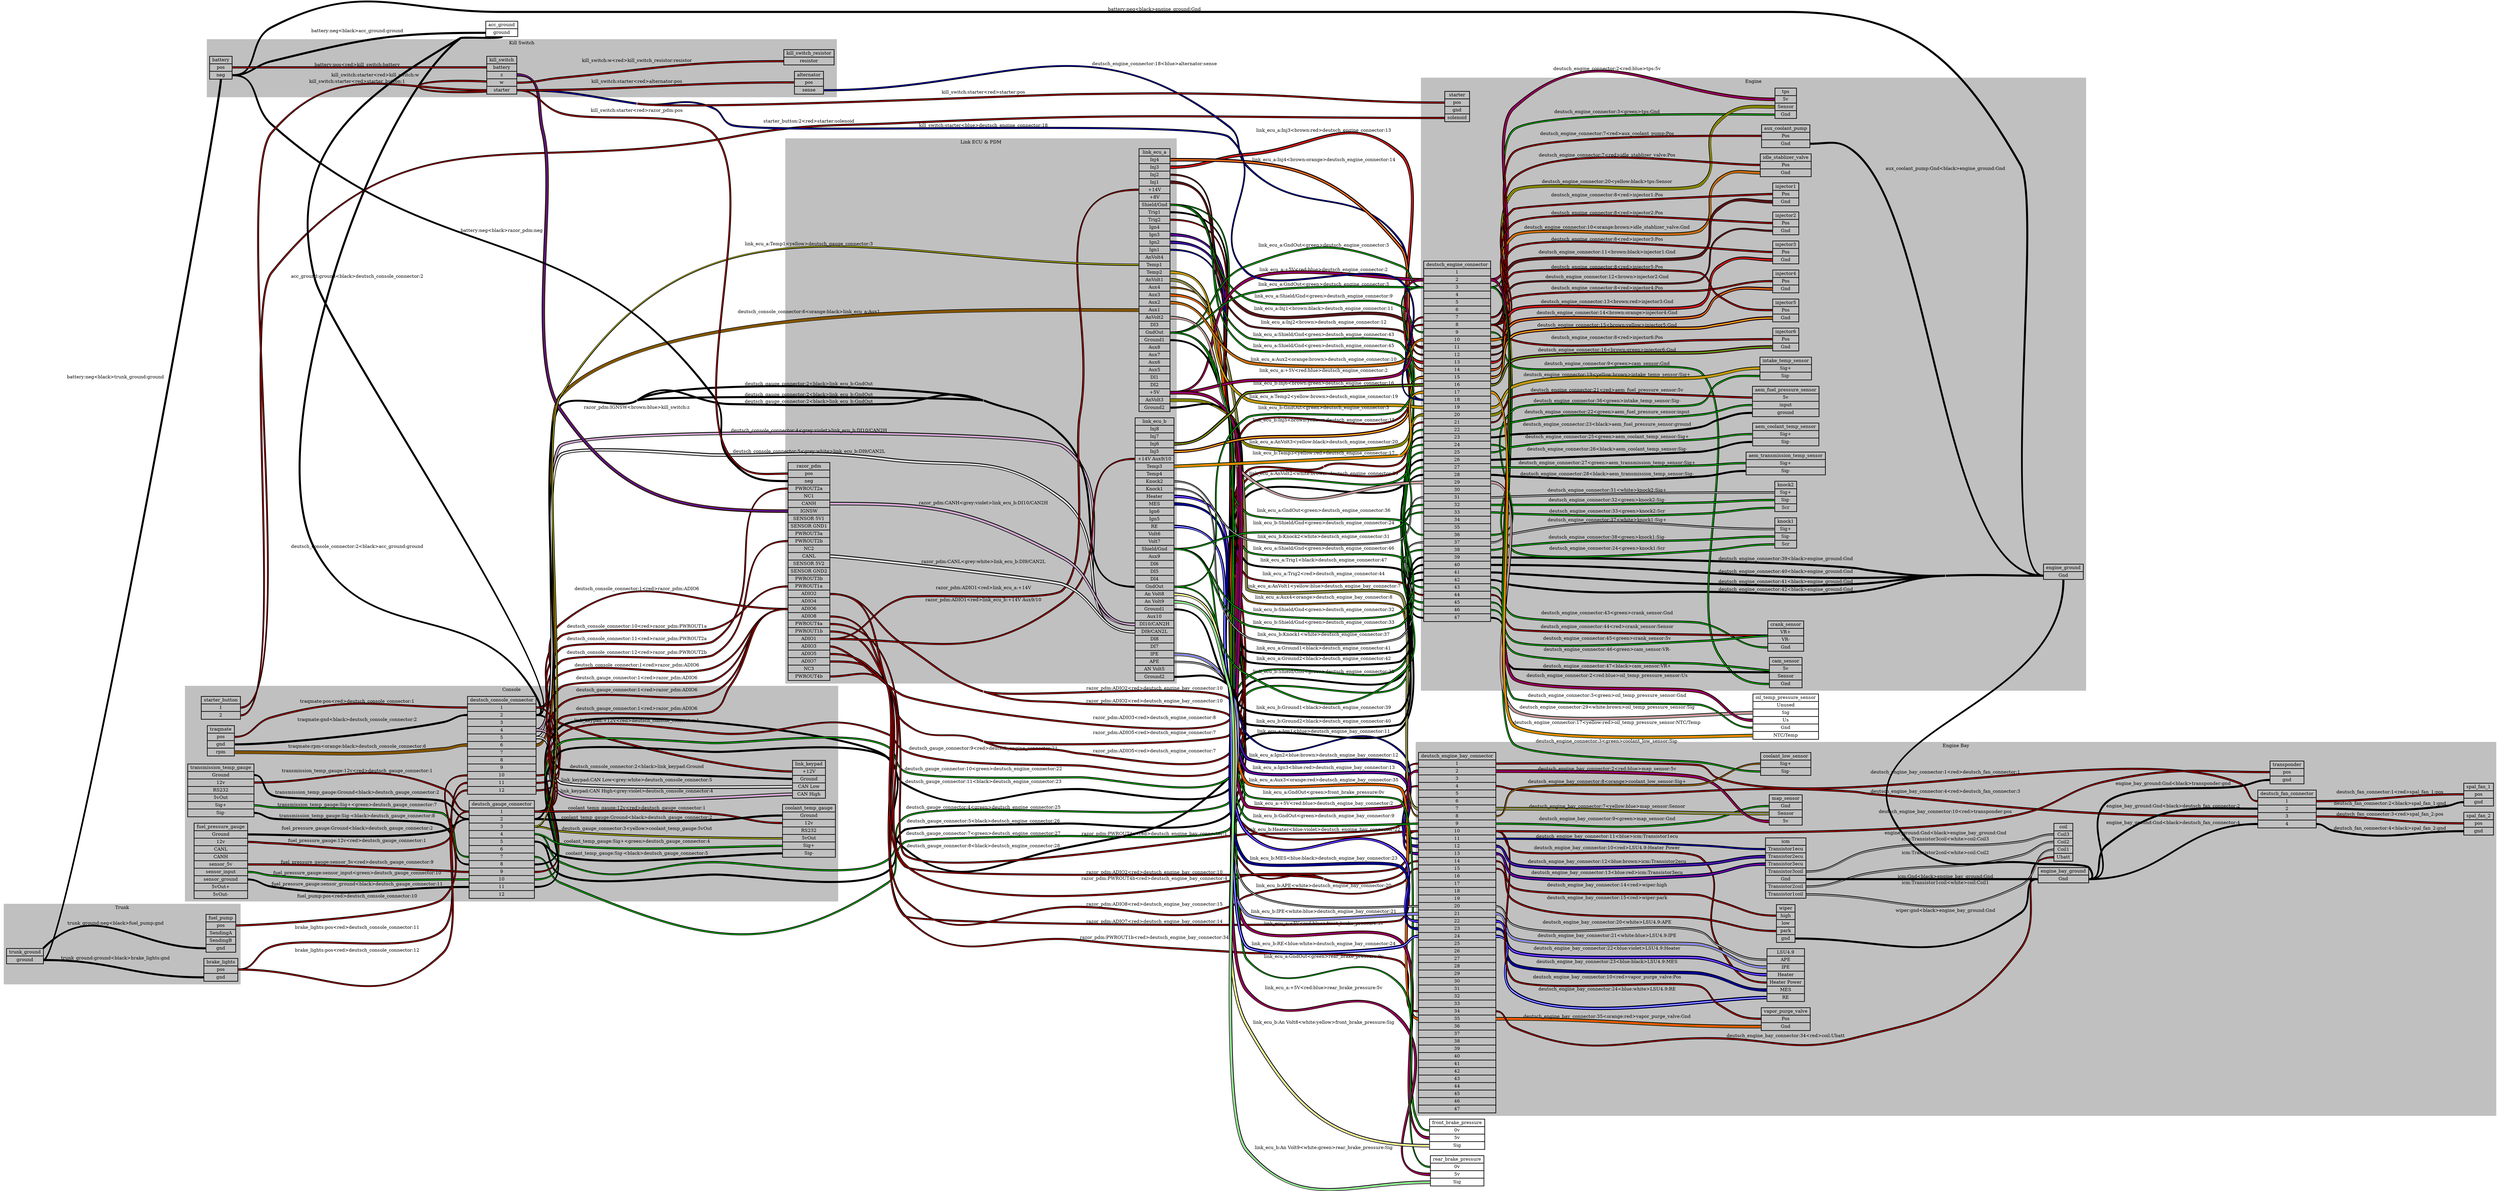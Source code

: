graph "" {
	graph [bb="0,0,7650,3454.9",
		concentrate=true,
		rankdir=LR,
		ranksep=1.5
	];
	node [label="\N"];
	subgraph "cluster_Engine Bay" {
		graph [bb="4333,269.22,7642,1414.2",
			color=grey,
			label="Engine Bay",
			lheight=0.21,
			lp="5987.5,1402.7",
			lwidth=1.14,
			style=filled
		];
		deutsch_engine_bay_connector	[height=15.347,
			label="deutsch_engine_bay_connector | <1> 1 | <2> 2 | <3> 3 | <4> 4 | <5> 5 | <6> 6 | <7> 7 | <8> 8 | <9> 9 | <10> 10 | <11> 11 | <12> \
12 | <13> 13 | <14> 14 | <15> 15 | <16> 16 | <17> 17 | <18> 18 | <19> 19 | <20> 20 | <21> 21 | <22> 22 | <23> 23 | <24> 24 | <25> \
25 | <26> 26 | <27> 27 | <28> 28 | <29> 29 | <30> 30 | <31> 31 | <32> 32 | <33> 33 | <34> 34 | <35> 35 | <36> 36 | <37> 37 | <38> \
38 | <39> 39 | <40> 40 | <41> 41 | <42> 42 | <43> 43 | <44> 44 | <45> 45 | <46> 46 | <47> 47 ",
			pos="4459.5,830.22",
			rects="4341,1359.2,4578,1382.2 4341,1336.2,4578,1359.2 4341,1313.2,4578,1336.2 4341,1290.2,4578,1313.2 4341,1267.2,4578,1290.2 4341,1244.2,\
4578,1267.2 4341,1221.2,4578,1244.2 4341,1198.2,4578,1221.2 4341,1175.2,4578,1198.2 4341,1152.2,4578,1175.2 4341,1129.2,4578,1152.2 \
4341,1106.2,4578,1129.2 4341,1083.2,4578,1106.2 4341,1060.2,4578,1083.2 4341,1037.2,4578,1060.2 4341,1014.2,4578,1037.2 4341,991.22,\
4578,1014.2 4341,968.22,4578,991.22 4341,945.22,4578,968.22 4341,922.22,4578,945.22 4341,899.22,4578,922.22 4341,876.22,4578,899.22 \
4341,853.22,4578,876.22 4341,830.22,4578,853.22 4341,807.22,4578,830.22 4341,784.22,4578,807.22 4341,761.22,4578,784.22 4341,738.22,\
4578,761.22 4341,715.22,4578,738.22 4341,692.22,4578,715.22 4341,669.22,4578,692.22 4341,646.22,4578,669.22 4341,623.22,4578,646.22 \
4341,600.22,4578,623.22 4341,577.22,4578,600.22 4341,554.22,4578,577.22 4341,531.22,4578,554.22 4341,508.22,4578,531.22 4341,485.22,\
4578,508.22 4341,462.22,4578,485.22 4341,439.22,4578,462.22 4341,416.22,4578,439.22 4341,393.22,4578,416.22 4341,370.22,4578,393.22 \
4341,347.22,4578,370.22 4341,324.22,4578,347.22 4341,301.22,4578,324.22 4341,278.22,4578,301.22",
			shape=record,
			style=bold,
			width=3.2917];
		deutsch_fan_connector	[height=1.6111,
			label="deutsch_fan_connector | <1> 1 | <2> 2 | <3> 3 | <4> 4 ",
			pos="7001.5,1024.2",
			rects="6912,1058.7,7091,1081.7 6912,1035.7,7091,1058.7 6912,1012.7,7091,1035.7 6912,989.72,7091,1012.7 6912,966.72,7091,989.72",
			shape=record,
			style=bold,
			width=2.4861];
		deutsch_engine_bay_connector:4 -- deutsch_fan_connector:3	[color="black:red:black",
			label="deutsch_engine_bay_connector:4<red>deutsch_fan_connector:3",
			labeltooltip="deutsch_engine_bay_connector:4<red>deutsch_fan_connector:3",
			lp="5955.5,1263.7",
			penwidth=2.5,
			pos="4578,1279.2 4602.4,1279.2 4607.7,1271.5 4632,1269.2 5092.2,1225.9 5210.9,1295.8 5672,1264.2 5675.6,1264 6181.5,1197 6185,1196.2 \
6279.9,1175.5 6304.6,1170.2 6394,1132.2 6419.3,1121.5 6421.9,1110.8 6448,1102.2 6622.6,1045 6691.2,1127 6858,1050.2 6887.4,1036.7 \
6879.6,1001.2 6912,1001.2"];
		deutsch_engine_bay_connector:1 -- deutsch_fan_connector:1	[color="black:red:black",
			label="deutsch_engine_bay_connector:1<red>deutsch_fan_connector:1",
			labeltooltip="deutsch_engine_bay_connector:1<red>deutsch_fan_connector:1",
			lp="5955.5,1287.7",
			penwidth=2.5,
			pos="4578,1348.2 4857.1,1348.2 4940.3,1427.7 5206,1342.2 5233.9,1333.2 5232.2,1313.6 5260,1304.2 5357.5,1271.5 6082.9,1284.1 6185,1272.2 \
6488,1236.8 6608.7,1313 6858,1137.2 6896.1,1110.3 6865.4,1047.2 6912,1047.2"];
		map_sensor	[height=1.2917,
			label="map_sensor | <Gnd> Gnd | <Sensor> Sensor | <5v> 5v ",
			pos="5466,1208.2",
			rects="5415.5,1231.2,5516.5,1254.2 5415.5,1208.2,5516.5,1231.2 5415.5,1185.2,5516.5,1208.2 5415.5,1162.2,5516.5,1185.2",
			shape=record,
			style=bold,
			width=1.4028];
		deutsch_engine_bay_connector:9 -- map_sensor:Gnd	[color="black:green:black",
			label="deutsch_engine_bay_connector:9<green>map_sensor:Gnd",
			labeltooltip="deutsch_engine_bay_connector:9<green>map_sensor:Gnd",
			lp="4919,1241.7",
			penwidth=2.5,
			pos="4578,1164.2 4608.1,1164.2 4603.5,1195.3 4632,1205.2 4796.2,1262.2 5240.2,1220.2 5414,1220.2"];
		deutsch_engine_bay_connector:7 -- map_sensor:Sensor	[color="black:yellow:blue:yellow:black",
			label="deutsch_engine_bay_connector:7<yellow:blue>map_sensor:Sensor",
			labeltooltip="deutsch_engine_bay_connector:7<yellow:blue>map_sensor:Sensor",
			lp="4919,1193.7",
			penwidth=2.5,
			pos="4578,1210.2 4604.3,1210.2 4606.3,1191.7 4632,1186.2 4881.6,1133.3 4951,1180.1 5206,1186.2 5298.5,1188.4 5321.4,1196.2 5414,1196.2"];
		deutsch_engine_bay_connector:2 -- map_sensor:"5v"	[color="black:red:blue:red:black",
			label="deutsch_engine_bay_connector:2<red:blue>map_sensor:5v",
			labeltooltip="deutsch_engine_bay_connector:2<red:blue>map_sensor:5v",
			lp="4919,1331.7",
			penwidth=2.5,
			pos="4578,1325.2 4647.8,1325.2 5139.3,1324.7 5206,1304.2 5310.4,1272.2 5304.7,1173.2 5414,1173.2"];
		"LSU4.9"	[height=2.25,
			label="LSU4.9 | <APE> APE | <IPE> IPE | <Heater> Heater | <Heater Power> Heater Power | <MES> MES | <RE> RE ",
			pos="5466,705.22",
			rects="5408.5,762.72,5523.5,785.72 5408.5,739.72,5523.5,762.72 5408.5,716.72,5523.5,739.72 5408.5,693.72,5523.5,716.72 5408.5,670.72,5523.5,\
693.72 5408.5,647.72,5523.5,670.72 5408.5,624.72,5523.5,647.72",
			shape=record,
			style=bold,
			width=1.5972];
		deutsch_engine_bay_connector:10 -- "LSU4.9":"Heater Power"	[color="black:red:black",
			label="deutsch_engine_bay_connector:10<red>LSU4.9:Heater Power",
			labeltooltip="deutsch_engine_bay_connector:10<red>LSU4.9:Heater Power",
			lp="4919,1135.7",
			penwidth=2.5,
			pos="4578,1141.2 4602.7,1141.2 4607.5,1131.6 4632,1128.2 4663.6,1123.8 5182,1126.2 5206,1105.2 5311.2,1013.1 5187.6,914.89 5260,795.22 \
5302.6,724.71 5324.6,682.22 5407,682.22"];
		deutsch_engine_bay_connector:20 -- "LSU4.9":APE	[color="black:white:black",
			label="deutsch_engine_bay_connector:20<white>LSU4.9:APE",
			labeltooltip="deutsch_engine_bay_connector:20<white>LSU4.9:APE",
			lp="4919,868.72",
			penwidth=2.5,
			pos="4578,911.22 4610.7,911.22 4601.8,873.73 4632,861.22 4749.9,812.38 5086.6,884.31 5206,839.22 5235,828.28 5232.6,809.71 5260,795.22 \
5320.3,763.29 5338.8,751.22 5407,751.22"];
		deutsch_engine_bay_connector:21 -- "LSU4.9":IPE	[color="black:white:blue:white:black",
			label="deutsch_engine_bay_connector:21<white:blue>LSU4.9:IPE",
			labeltooltip="deutsch_engine_bay_connector:21<white:blue>LSU4.9:IPE",
			lp="4919,827.72",
			penwidth=2.5,
			pos="4578,888.22 4616.6,888.22 4597.6,837.63 4632,820.22 4689,791.42 5143.3,811.15 5206,799.22 5299.1,781.51 5312.3,728.22 5407,728.22"];
		deutsch_engine_bay_connector:22 -- "LSU4.9":Heater	[color="black:blue:violet:blue:black",
			label="deutsch_engine_bay_connector:22<blue:violet>LSU4.9:Heater",
			labeltooltip="deutsch_engine_bay_connector:22<blue:violet>LSU4.9:Heater",
			lp="4919,787.72",
			penwidth=2.5,
			pos="4578,865.22 4622.8,865.22 4593.2,802.52 4632,780.22 4687.3,748.42 5142.9,767.63 5206,758.22 5297.4,744.59 5314.6,705.22 5407,705.22"];
		deutsch_engine_bay_connector:23 -- "LSU4.9":MES	[color="black:blue:black:blue:black",
			label="deutsch_engine_bay_connector:23<blue:black>LSU4.9:MES",
			labeltooltip="deutsch_engine_bay_connector:23<blue:black>LSU4.9:MES",
			lp="4919,709.72",
			penwidth=2.5,
			pos="4578,842.22 4644.7,842.22 4578.1,741.46 4632,702.22 4701.7,651.47 5320.8,659.22 5407,659.22"];
		deutsch_engine_bay_connector:24 -- "LSU4.9":RE	[color="black:blue:white:blue:black",
			label="deutsch_engine_bay_connector:24<blue:white>LSU4.9:RE",
			labeltooltip="deutsch_engine_bay_connector:24<blue:white>LSU4.9:RE",
			lp="4919,646.72",
			penwidth=2.5,
			pos="4578,818.22 4661.1,818.22 4565.4,688.9 4632,639.22 4908.1,433.28 5062.6,636.22 5407,636.22"];
		coolant_low_sensor	[height=0.97222,
			label="coolant_low_sensor | <Sig+> Sig+ | <Sig-> Sig- ",
			pos="5466,1348.2",
			rects="5389,1359.7,5543,1382.7 5389,1336.7,5543,1359.7 5389,1313.7,5543,1336.7",
			shape=record,
			style=bold,
			width=2.1389];
		deutsch_engine_bay_connector:8 -- coolant_low_sensor:"Sig+"	[color="black:orange:black",
			label="deutsch_engine_bay_connector:8<orange>coolant_low_sensor:Sig+",
			labeltooltip="deutsch_engine_bay_connector:8<orange>coolant_low_sensor:Sig+",
			lp="4919,1292.7",
			penwidth=2.5,
			pos="4578,1187.2 4620.5,1187.2 4594.7,1245.7 4632,1266.2 4687.9,1296.9 5143.3,1273.6 5206,1285.2 5290.2,1300.8 5302.4,1348.2 5388,1348.2"];
		vapor_purge_valve	[height=0.97222,
			label="vapor_purge_valve | <Pos> Pos | <Gnd> Gnd ",
			pos="5466,571.22",
			rects="5391,582.72,5541,605.72 5391,559.72,5541,582.72 5391,536.72,5541,559.72",
			shape=record,
			style=bold,
			width=2.0833];
		deutsch_engine_bay_connector:35 -- vapor_purge_valve:Gnd	[color="black:orange:red:orange:black",
			label="deutsch_engine_bay_connector:35<orange:red>vapor_purge_valve:Gnd",
			labeltooltip="deutsch_engine_bay_connector:35<orange:red>vapor_purge_valve:Gnd",
			lp="4919,534.72",
			penwidth=2.5,
			pos="4578,565.22 4607.3,565.22 4604,536.08 4632,527.22 4875.2,450.22 4951.3,512.73 5206,527.22 5288.2,531.89 5307.7,548.22 5390,548.22"];
		deutsch_engine_bay_connector:10 -- vapor_purge_valve:Pos	[color="black:red:black",
			label="deutsch_engine_bay_connector:10<red>vapor_purge_valve:Pos",
			labeltooltip="deutsch_engine_bay_connector:10<red>vapor_purge_valve:Pos",
			lp="4919,746.72",
			penwidth=2.5,
			pos="4578,1141.2 4668.1,1141.2 4565.3,799.85 4632,739.22 4679.2,696.29 5152,751.18 5206,717.22 5249.4,689.92 5220.9,648.46 5260,615.22 \
5306.5,575.68 5329,571.22 5390,571.22"];
		transponder	[height=0.97222,
			label="transponder | <pos> pos | <gnd> gnd ",
			pos="7001.5,1143.2",
			rects="6949.5,1154.7,7053.5,1177.7 6949.5,1131.7,7053.5,1154.7 6949.5,1108.7,7053.5,1131.7",
			shape=record,
			style=bold,
			width=1.4444];
		deutsch_engine_bay_connector:10 -- transponder:pos	[color="black:red:black",
			label="deutsch_engine_bay_connector:10<red>transponder:pos",
			labeltooltip="deutsch_engine_bay_connector:10<red>transponder:pos",
			lp="5955.5,1157.7",
			penwidth=2.5,
			pos="4578,1141.2 4602,1141.2 4608,1142.8 4632,1143.2 5661.4,1162.3 5918.9,1143.2 6948.5,1143.2"];
		icm	[height=2.5694,
			label="icm | <Transistor1ecu> Transistor1ecu | <Transistor2ecu> Transistor2ecu | <Transistor3ecu> Transistor3ecu | <Transistor3coil> Transistor3coil | <\
Gnd> Gnd | <Transistor2coil> Transistor2coil | <Transistor1coil> Transistor1coil ",
			pos="5466,1031.2",
			rects="5404,1100.2,5528,1123.2 5404,1077.2,5528,1100.2 5404,1054.2,5528,1077.2 5404,1031.2,5528,1054.2 5404,1008.2,5528,1031.2 5404,985.22,\
5528,1008.2 5404,962.22,5528,985.22 5404,939.22,5528,962.22",
			shape=record,
			style=bold,
			width=1.7222];
		deutsch_engine_bay_connector:13 -- icm:Transistor3ecu	[color="black:blue:red:blue:black",
			label="deutsch_engine_bay_connector:13<blue:red>icm:Transistor3ecu",
			labeltooltip="deutsch_engine_bay_connector:13<blue:red>icm:Transistor3ecu",
			lp="4919,1021.7",
			penwidth=2.5,
			pos="4578,1072.2 4613.2,1072.2 4599.7,1028.3 4632,1014.2 4690.5,988.76 5142.4,1009.6 5206,1014.2 5294.3,1020.7 5314.5,1043.2 5403,1043.2"];
		deutsch_engine_bay_connector:11 -- icm:Transistor1ecu	[color="black:blue:black",
			label="deutsch_engine_bay_connector:11<blue>icm:Transistor1ecu",
			labeltooltip="deutsch_engine_bay_connector:11<blue>icm:Transistor1ecu",
			lp="4919,1093.7",
			penwidth=2.5,
			pos="4578,1118.2 4605.9,1118.2 4605.1,1093.6 4632,1086.2 4755,1052.5 5078.4,1085.2 5206,1086.2 5293.6,1086.9 5315.4,1089.2 5403,1089.2"];
		deutsch_engine_bay_connector:12 -- icm:Transistor2ecu	[color="black:blue:brown:blue:black",
			label="deutsch_engine_bay_connector:12<blue:brown>icm:Transistor2ecu",
			labeltooltip="deutsch_engine_bay_connector:12<blue:brown>icm:Transistor2ecu",
			lp="4919,1058.7",
			penwidth=2.5,
			pos="4578,1095.2 4609,1095.2 4602.8,1061.6 4632,1051.2 4752.2,1008.5 5078.5,1046.4 5206,1051.2 5293.7,1054.6 5315.2,1066.2 5403,1066.2"];
		coil	[height=1.6111,
			label="coil | <Coil3> Coil3 | <Coil2> Coil2 | <Coil1> Coil1 | <Ubatt> Ubatt ",
			pos="6316.5,1065.2",
			rects="6287.5,1099.7,6345.5,1122.7 6287.5,1076.7,6345.5,1099.7 6287.5,1053.7,6345.5,1076.7 6287.5,1030.7,6345.5,1053.7 6287.5,1007.7,6345.5,\
1030.7",
			shape=record,
			style=bold,
			width=0.80556];
		deutsch_engine_bay_connector:34 -- coil:Ubatt	[color="black:red:black",
			label="deutsch_engine_bay_connector:34<red>coil:Ubatt",
			labeltooltip="deutsch_engine_bay_connector:34<red>coil:Ubatt",
			lp="5466,519.72",
			penwidth=2.5,
			pos="4578,588.22 4609.5,588.22 4602.7,553.81 4632,542.22 4761.9,490.83 5120.3,515.55 5260,512.22 5443.1,507.85 5498.3,454.29 5672,512.22 \
5942.4,602.41 5999.4,680.85 6185,897.22 6230.9,950.75 6216,1019.2 6286.5,1019.2"];
		wiper	[height=1.6111,
			label="wiper | <high> high | <low> low | <park> park | <gnd> gnd ",
			pos="5466,862.22",
			rects="5437.5,896.72,5494.5,919.72 5437.5,873.72,5494.5,896.72 5437.5,850.72,5494.5,873.72 5437.5,827.72,5494.5,850.72 5437.5,804.72,5494.5,\
827.72",
			shape=record,
			style=bold,
			width=0.79167];
		deutsch_engine_bay_connector:15 -- wiper:park	[color="black:red:black",
			label="deutsch_engine_bay_connector:15<red>wiper:park",
			labeltooltip="deutsch_engine_bay_connector:15<red>wiper:park",
			lp="4919,944.72",
			penwidth=2.5,
			pos="4578,1026.2 4624.3,1026.2 4592.9,961.88 4632,937.22 4740.5,868.89 5079,897.81 5206,880.22 5308.9,865.97 5332.2,839.22 5436,839.22"];
		deutsch_engine_bay_connector:14 -- wiper:high	[color="black:red:black",
			label="deutsch_engine_bay_connector:14<red>wiper:high",
			labeltooltip="deutsch_engine_bay_connector:14<red>wiper:high",
			lp="4919,983.72",
			penwidth=2.5,
			pos="4578,1049.2 4618.4,1049.2 4596.4,995.13 4632,976.22 4688.4,946.3 5143.6,965.79 5206,952.22 5231.3,946.71 5235.4,938.34 5260,930.22 \
5336.7,904.93 5355.3,885.22 5436,885.22"];
		spal_fan_1	[height=0.97222,
			label="spal_fan_1 | <pos> pos | <gnd> gnd ",
			pos="7588.5,1068.2",
			rects="7543,1079.7,7634,1102.7 7543,1056.7,7634,1079.7 7543,1033.7,7634,1056.7",
			shape=record,
			style=bold,
			width=1.2639];
		deutsch_fan_connector:2 -- spal_fan_1:gnd	[color="black:black:black",
			label="deutsch_fan_connector:2<black>spal_fan_1:gnd",
			labeltooltip="deutsch_fan_connector:2<black>spal_fan_1:gnd",
			lp="7317,1039.7",
			penwidth=2.5,
			pos="7091,1024.2 7267.9,1024.2 7313.5,1009.6 7489,1032.2 7513.5,1035.4 7518.3,1045.2 7543,1045.2"];
		deutsch_fan_connector:1 -- spal_fan_1:pos	[color="black:red:black",
			label="deutsch_fan_connector:1<red>spal_fan_1:pos",
			labeltooltip="deutsch_fan_connector:1<red>spal_fan_1:pos",
			lp="7317,1074.7",
			penwidth=2.5,
			pos="7091,1047.2 7292.1,1047.2 7341.9,1068.2 7543,1068.2"];
		spal_fan_2	[height=0.97222,
			label="spal_fan_2 | <pos> pos | <gnd> gnd ",
			pos="7588.5,979.22",
			rects="7543,990.72,7634,1013.7 7543,967.72,7634,990.72 7543,944.72,7634,967.72",
			shape=record,
			style=bold,
			width=1.2639];
		deutsch_fan_connector:4 -- spal_fan_2:gnd	[color="black:black:black",
			label="deutsch_fan_connector:4<black>spal_fan_2:gnd",
			labeltooltip="deutsch_fan_connector:4<black>spal_fan_2:gnd",
			lp="7317,963.72",
			penwidth=2.5,
			pos="7091,978.22 7116.9,978.22 7119.6,961.2 7145,956.22 7318.6,922.21 7366.1,956.22 7543,956.22"];
		deutsch_fan_connector:3 -- spal_fan_2:pos	[color="black:red:black",
			label="deutsch_fan_connector:3<red>spal_fan_2:pos",
			labeltooltip="deutsch_fan_connector:3<red>spal_fan_2:pos",
			lp="7317,1006.7",
			penwidth=2.5,
			pos="7091,1001.2 7191.6,1001.2 7442.4,979.22 7543,979.22"];
		icm:Transistor2coil -- coil:Coil2	[color="black:white:black",
			label="icm:Transistor2coil<white>coil:Coil2",
			labeltooltip="icm:Transistor2coil<white>coil:Coil2",
			lp="5955.5,988.72",
			penwidth=2.5,
			pos="5529,973.22 5601.9,973.22 6116.6,956.1 6185,981.22 6240,1001.4 6227.9,1065.2 6286.5,1065.2"];
		icm:Transistor1coil -- coil:Coil1	[color="black:white:black",
			label="icm:Transistor1coil<white>coil:Coil1",
			labeltooltip="icm:Transistor1coil<white>coil:Coil1",
			lp="5955.5,955.72",
			penwidth=2.5,
			pos="5529,950.22 5820.6,950.22 5913.5,841.83 6185,948.22 6242.2,970.65 6225,1042.2 6286.5,1042.2"];
		icm:Transistor3coil -- coil:Coil3	[color="black:white:black",
			label="icm:Transistor3coil<white>coil:Coil3",
			labeltooltip="icm:Transistor3coil<white>coil:Coil3",
			lp="5955.5,1092.7",
			penwidth=2.5,
			pos="5529,1019.2 5616.9,1019.2 5638.4,1029.2 5726,1037.2 5975.1,1059.9 6036.4,1088.2 6286.5,1088.2"];
		engine_bay_ground	[height=0.65278,
			label="engine_bay_ground | <Gnd> Gnd ",
			pos="6316.5,965.22",
			rects="6239,965.22,6394,988.22 6239,942.22,6394,965.22",
			shape=record,
			style=bold,
			width=2.1528];
		icm:Gnd -- engine_bay_ground:Gnd	[color="black:black:black",
			label="icm:Gnd<black>engine_bay_ground:Gnd",
			labeltooltip="icm:Gnd<black>engine_bay_ground:Gnd",
			lp="5955.5,1024.7",
			penwidth=2.5,
			pos="5529,996.22 5674.8,996.22 6047.4,1044.3 6185,996.22 6214,986.1 6208.3,953.22 6239,953.22"];
		wiper:gnd -- engine_bay_ground:Gnd	[color="black:black:black",
			label="wiper:gnd<black>engine_bay_ground:Gnd",
			labeltooltip="wiper:gnd<black>engine_bay_ground:Gnd",
			lp="5955.5,889.72",
			penwidth=2.5,
			pos="5496,816.22 5803.6,816.22 5916.2,732.57 6185,882.22 6219.6,901.5 6199.4,953.22 6239,953.22"];
		engine_bay_ground:Gnd -- deutsch_fan_connector:2	[color="black:black:black",
			label="engine_bay_ground:Gnd<black>deutsch_fan_connector:2",
			labeltooltip="engine_bay_ground:Gnd<black>deutsch_fan_connector:2",
			lp="6653,1038.7",
			penwidth=2.5,
			pos="6394,953.22 6422.8,953.22 6420.7,979.83 6448,989.22 6643.5,1056.6 6705.2,1024.2 6912,1024.2"];
		engine_bay_ground:Gnd -- deutsch_fan_connector:4	[color="black:black:black",
			label="engine_bay_ground:Gnd<black>deutsch_fan_connector:4",
			labeltooltip="engine_bay_ground:Gnd<black>deutsch_fan_connector:4",
			lp="6653,977.72",
			penwidth=2.5,
			pos="6394,953.22 6600.4,953.22 6652.5,951.29 6858,970.22 6882.2,972.44 6887.7,978.22 6912,978.22"];
		engine_bay_ground:Gnd -- transponder:gnd	[color="black:black:black",
			label="engine_bay_ground:Gnd<black>transponder:gnd",
			labeltooltip="engine_bay_ground:Gnd<black>transponder:gnd",
			lp="6653,1125.7",
			penwidth=2.5,
			pos="6394,953.22 6443.3,953.22 6407.3,1022.3 6448,1050.2 6540.6,1113.7 6836.2,1120.2 6948.5,1120.2"];
	}
	subgraph cluster_Console {
		graph [bb="563,423.22,2563,1080.2",
			color=grey,
			label=Console,
			lheight=0.21,
			lp="1563,1068.7",
			lwidth=0.79,
			style=filled
		];
		deutsch_console_connector	[height=4.1667,
			label="deutsch_console_connector | <1> 1 | <2> 2 | <3> 3 | <4> 4 | <5> 5 | <6> 6 | <7> 7 | <8> 8 | <9> 9 | <10> 10 | <11> 11 | <12> 12 ",
			pos="1533,899.22",
			rects="1428,1025.7,1638,1048.7 1428,1002.7,1638,1025.7 1428,979.72,1638,1002.7 1428,956.72,1638,979.72 1428,933.72,1638,956.72 1428,910.72,\
1638,933.72 1428,887.72,1638,910.72 1428,864.72,1638,887.72 1428,841.72,1638,864.72 1428,818.72,1638,841.72 1428,795.72,1638,818.72 \
1428,772.72,1638,795.72 1428,749.72,1638,772.72",
			shape=record,
			style=bold,
			width=2.9167];
		link_keypad	[height=1.6111,
			label="link_keypad | <+12V> +12V | <Ground> Ground | <CAN Low> CAN Low | <CAN High> CAN High ",
			pos="2474,991.22",
			rects="2423.5,1025.7,2524.5,1048.7 2423.5,1002.7,2524.5,1025.7 2423.5,979.72,2524.5,1002.7 2423.5,956.72,2524.5,979.72 2423.5,933.72,2524.5,\
956.72",
			shape=record,
			style=bold,
			width=1.4028];
		deutsch_console_connector:2 -- link_keypad:Ground	[color="black:black:black",
			label="deutsch_console_connector:2<black>link_keypad:Ground",
			labeltooltip="deutsch_console_connector:2<black>link_keypad:Ground",
			lp="1947,998.72",
			penwidth=2.5,
			pos="1639,991.22 1987,991.22 2074,991.22 2422,991.22"];
		link_keypad:"CAN Low" -- deutsch_console_connector:5	[color="black:grey:white:grey:black",
			label="link_keypad:CAN Low<grey:white>deutsch_console_connector:5",
			labeltooltip="link_keypad:CAN Low<grey:white>deutsch_console_connector:5",
			lp="1947,971.72",
			penwidth=2.5,
			pos="2422,968.22 2106.5,968.22 2027.4,958.5 1713,931.22 1680,928.35 1672.1,922.22 1639,922.22"];
		link_keypad:"+12V" -- deutsch_console_connector:1	[color="black:red:black",
			label="link_keypad:+12V<red>deutsch_console_connector:1",
			labeltooltip="link_keypad:+12V<red>deutsch_console_connector:1",
			lp="1947,1021.7",
			penwidth=2.5,
			pos="2422,1014.2 2074,1014.2 1987,1014.2 1639,1014.2"];
		link_keypad:"CAN High" -- deutsch_console_connector:4	[color="black:grey:violet:grey:black",
			label="link_keypad:CAN High<grey:violet>deutsch_console_connector:4",
			labeltooltip="link_keypad:CAN High<grey:violet>deutsch_console_connector:4",
			lp="1947,919.72",
			penwidth=2.5,
			pos="2422,945.22 2338.4,945.22 2317.5,937.98 2235,924.22 2210.7,920.17 2205.4,914.9 2181,912.22 2077.6,900.87 1814.7,890.56 1713,912.22 \
1677.8,919.72 1675,945.22 1639,945.22"];
		deutsch_gauge_connector	[height=4.1667,
			label="deutsch_gauge_connector | <1> 1 | <2> 2 | <3> 3 | <4> 4 | <5> 5 | <6> 6 | <7> 7 | <8> 8 | <9> 9 | <10> 10 | <11> 11 | <12> 12 ",
			pos="1533,581.22",
			rects="1433,707.72,1633,730.72 1433,684.72,1633,707.72 1433,661.72,1633,684.72 1433,638.72,1633,661.72 1433,615.72,1633,638.72 1433,592.72,\
1633,615.72 1433,569.72,1633,592.72 1433,546.72,1633,569.72 1433,523.72,1633,546.72 1433,500.72,1633,523.72 1433,477.72,1633,500.72 \
1433,454.72,1633,477.72 1433,431.72,1633,454.72",
			shape=record,
			style=bold,
			width=2.7778];
		coolant_temp_gauge	[height=2.25,
			label="coolant_temp_gauge | <Ground> Ground | <12v> 12v | <RS232> RS232 | <5vOut> 5vOut | <Sig+> Sig+ | <Sig-> Sig- ",
			pos="2474,834.22",
			rects="2393,891.72,2555,914.72 2393,868.72,2555,891.72 2393,845.72,2555,868.72 2393,822.72,2555,845.72 2393,799.72,2555,822.72 2393,776.72,\
2555,799.72 2393,753.72,2555,776.72",
			shape=record,
			style=bold,
			width=2.25];
		deutsch_gauge_connector:3 -- coolant_temp_gauge:"5vOut"	[color="black:yellow:black",
			label="deutsch_gauge_connector:3<yellow>coolant_temp_gauge:5vOut",
			labeltooltip="deutsch_gauge_connector:3<yellow>coolant_temp_gauge:5vOut",
			lp="1947,808.72",
			penwidth=2.5,
			pos="1634,650.22 1701.2,650.22 1655.1,744.99 1713,779.22 1717.1,781.62 2387.3,811.22 2392,811.22"];
		coolant_temp_gauge:"Sig-" -- deutsch_gauge_connector:5	[color="black:black:black",
			label="coolant_temp_gauge:Sig-<black>deutsch_gauge_connector:5",
			labeltooltip="coolant_temp_gauge:Sig-<black>deutsch_gauge_connector:5",
			lp="1947,733.72",
			penwidth=2.5,
			pos="2392,765.22 2321.3,765.22 2304.3,753.28 2235,739.22 2210.8,734.31 2205.1,731.54 2181,726.22 1973.8,680.49 1917.5,688.69 1713,632.22 \
1677.1,622.3 1671.3,604.22 1634,604.22"];
		coolant_temp_gauge:"12v" -- deutsch_gauge_connector:1	[color="black:red:black",
			label="coolant_temp_gauge:12v<red>deutsch_gauge_connector:1",
			labeltooltip="coolant_temp_gauge:12v<red>deutsch_gauge_connector:1",
			lp="1947,880.72",
			penwidth=2.5,
			pos="2392,857.22 2316.6,857.22 1776.6,895.76 1713,855.22 1646.5,812.81 1712.9,696.22 1634,696.22"];
		coolant_temp_gauge:Ground -- deutsch_gauge_connector:2	[color="black:black:black",
			label="coolant_temp_gauge:Ground<black>deutsch_gauge_connector:2",
			labeltooltip="coolant_temp_gauge:Ground<black>deutsch_gauge_connector:2",
			lp="1947,843.72",
			penwidth=2.5,
			pos="2392,880.22 2296.2,880.22 2276.1,847.98 2181,836.22 2129.4,829.83 1757.2,844.63 1713,817.22 1651,778.76 1707,673.22 1634,673.22"];
		coolant_temp_gauge:"Sig+" -- deutsch_gauge_connector:4	[color="black:green:black",
			label="coolant_temp_gauge:Sig+<green>deutsch_gauge_connector:4",
			labeltooltip="coolant_temp_gauge:Sig+<green>deutsch_gauge_connector:4",
			lp="1947,767.72",
			penwidth=2.5,
			pos="2392,788.22 2297.4,788.22 2275.2,768.37 2181,760.22 2129.2,755.73 1758.6,766.29 1713,741.22 1659,711.52 1695.6,627.22 1634,627.22"];
		starter_button	[height=0.97222,
			label="starter_button | <1> 1 | <2> 2 ",
			pos="672.5,715.22",
			rects="612.5,726.72,732.5,749.72 612.5,703.72,732.5,726.72 612.5,680.72,732.5,703.72",
			shape=record,
			style=bold,
			width=1.6667];
		traqmate	[height=1.2917,
			label="traqmate | <pos> pos | <gnd> gnd | <rpm> rpm ",
			pos="672.5,995.22",
			rects="631,1018.2,714,1041.2 631,995.22,714,1018.2 631,972.22,714,995.22 631,949.22,714,972.22",
			shape=record,
			style=bold,
			width=1.1528];
		traqmate:gnd -- deutsch_console_connector:2	[color="black:black:black",
			label="traqmate:gnd<black>deutsch_console_connector:2",
			labeltooltip="traqmate:gnd<black>deutsch_console_connector:2",
			lp="1090.5,985.72",
			penwidth=2.5,
			pos="715.5,983.22 765.55,983.22 777.96,979.33 828,978.22 1061.3,973.04 1120.5,957.95 1353,978.22 1386.3,981.12 1393.6,991.22 1427,991.22"];
		traqmate:pos -- deutsch_console_connector:1	[color="black:red:black",
			label="traqmate:pos<red>deutsch_console_connector:1",
			labeltooltip="traqmate:pos<red>deutsch_console_connector:1",
			lp="1090.5,1020.7",
			penwidth=2.5,
			pos="715.5,1007.2 1031.7,1007.2 1110.8,1014.2 1427,1014.2"];
		traqmate:rpm -- deutsch_console_connector:6	[color="black:orange:black:orange:black",
			label="traqmate:rpm<orange:black>deutsch_console_connector:6",
			labeltooltip="traqmate:rpm<orange:black>deutsch_console_connector:6",
			lp="1090.5,955.72",
			penwidth=2.5,
			pos="715.5,960.22 765.78,960.22 777.93,952.89 828,948.22 1061.1,926.47 1119.8,926.57 1353,906.22 1385.9,903.34 1394,899.22 1427,899.22"];
		transmission_temp_gauge	[height=2.25,
			label="transmission_temp_gauge | <Ground> Ground | <12v> 12v | <RS232> RS232 | <5vOut> 5vOut | <Sig+> Sig+ | <Sig-> Sig- ",
			pos="672.5,849.22",
			rects="571,906.72,774,929.72 571,883.72,774,906.72 571,860.72,774,883.72 571,837.72,774,860.72 571,814.72,774,837.72 571,791.72,774,814.72 \
571,768.72,774,791.72",
			shape=record,
			style=bold,
			width=2.8194];
		transmission_temp_gauge:"Sig-" -- deutsch_gauge_connector:8	[color="black:black:black",
			label="transmission_temp_gauge:Sig-<black>deutsch_gauge_connector:8",
			labeltooltip="transmission_temp_gauge:Sig-<black>deutsch_gauge_connector:8",
			lp="1090.5,607.72",
			penwidth=2.5,
			pos="774,780.22 857.52,780.22 763.33,653.08 828,600.22 918.71,526.07 1237.2,569.91 1353,552.22 1388.5,546.8 1396.1,535.22 1432,535.22"];
		transmission_temp_gauge:"12v" -- deutsch_gauge_connector:1	[color="black:red:black",
			label="transmission_temp_gauge:12v<red>deutsch_gauge_connector:1",
			labeltooltip="transmission_temp_gauge:12v<red>deutsch_gauge_connector:1",
			lp="1090.5,857.72",
			penwidth=2.5,
			pos="774,872.22 799.92,872.22 802.95,856.87 828,850.22 1055.5,789.77 1143.6,887.73 1353,780.22 1398.6,756.81 1380.7,696.22 1432,696.22"];
		transmission_temp_gauge:Ground -- deutsch_gauge_connector:2	[color="black:black:black",
			label="transmission_temp_gauge:Ground<black>deutsch_gauge_connector:2",
			labeltooltip="transmission_temp_gauge:Ground<black>deutsch_gauge_connector:2",
			lp="1090.5,894.72",
			penwidth=2.5,
			pos="774,895.22 798.26,895.22 803.85,889.51 828,887.22 886.12,881.71 1305.2,898.72 1353,865.22 1428.6,812.27 1339.7,673.22 1432,673.22"];
		transmission_temp_gauge:"Sig+" -- deutsch_gauge_connector:7	[color="black:green:black",
			label="transmission_temp_gauge:Sig+<green>deutsch_gauge_connector:7",
			labeltooltip="transmission_temp_gauge:Sig+<green>deutsch_gauge_connector:7",
			lp="1090.5,768.72",
			penwidth=2.5,
			pos="774,803.22 804.4,803.22 799.58,772.01 828,761.22 937.3,719.72 1256.4,793.14 1353,727.22 1421.5,680.46 1349.1,558.22 1432,558.22"];
		fuel_pressure_gauge	[height=3.2083,
			label="fuel_pressure_gauge | <Ground> Ground | <12v> 12v | <CANL> CANL | <CANH> CANH | <sensor_5v> sensor_5v | <sensor_input> sensor_input | <\
sensor_ground> sensor_ground | <5vOut+> 5vOut+ | <5vOut-> 5vOut- ",
			pos="672.5,546.22",
			rects="590.5,638.22,754.5,661.22 590.5,615.22,754.5,638.22 590.5,592.22,754.5,615.22 590.5,569.22,754.5,592.22 590.5,546.22,754.5,569.22 \
590.5,523.22,754.5,546.22 590.5,500.22,754.5,523.22 590.5,477.22,754.5,500.22 590.5,454.22,754.5,477.22 590.5,431.22,754.5,454.22",
			shape=record,
			style=bold,
			width=2.2778];
		fuel_pressure_gauge:sensor_input -- deutsch_gauge_connector:10	[color="black:green:black",
			label="fuel_pressure_gauge:sensor_input<green>deutsch_gauge_connector:10",
			labeltooltip="fuel_pressure_gauge:sensor_input<green>deutsch_gauge_connector:10",
			lp="1090.5,508.72",
			penwidth=2.5,
			pos="755.5,511.22 788.03,511.22 795.57,503.77 828,501.22 1095.7,480.17 1163.5,489.22 1432,489.22"];
		fuel_pressure_gauge:"12v" -- deutsch_gauge_connector:1	[color="black:red:black",
			label="fuel_pressure_gauge:12v<red>deutsch_gauge_connector:1",
			labeltooltip="fuel_pressure_gauge:12v<red>deutsch_gauge_connector:1",
			lp="1090.5,715.72",
			penwidth=2.5,
			pos="755.5,604.22 794.64,604.22 791.05,641.29 828,654.22 1082,743.09 1162.9,696.22 1432,696.22"];
		fuel_pressure_gauge:Ground -- deutsch_gauge_connector:2	[color="black:black:black",
			label="fuel_pressure_gauge:Ground<black>deutsch_gauge_connector:2",
			labeltooltip="fuel_pressure_gauge:Ground<black>deutsch_gauge_connector:2",
			lp="1090.5,642.72",
			penwidth=2.5,
			pos="755.5,627.22 888.29,627.22 1223.7,604.83 1353,635.22 1390.9,644.13 1393,673.22 1432,673.22"];
		fuel_pressure_gauge:sensor_5v -- deutsch_gauge_connector:9	[color="black:red:black",
			label="fuel_pressure_gauge:sensor_5v<red>deutsch_gauge_connector:9",
			labeltooltip="fuel_pressure_gauge:sensor_5v<red>deutsch_gauge_connector:9",
			lp="1090.5,540.72",
			penwidth=2.5,
			pos="755.5,534.22 1021.2,534.22 1087.5,526.94 1353,516.22 1388.1,514.8 1396.8,512.22 1432,512.22"];
		fuel_pressure_gauge:sensor_ground -- deutsch_gauge_connector:11	[color="black:black:black",
			label="fuel_pressure_gauge:sensor_ground<black>deutsch_gauge_connector:11",
			labeltooltip="fuel_pressure_gauge:sensor_ground<black>deutsch_gauge_connector:11",
			lp="1090.5,475.72",
			penwidth=2.5,
			pos="755.5,488.22 788.93,488.22 794.88,472.76 828,468.22 1094,431.76 1163.6,466.22 1432,466.22"];
	}
	subgraph cluster_Engine {
		graph [bb="4349,1572.2,6385.5,3432.2",
			color=grey,
			label=Engine,
			lheight=0.21,
			lp="5367.2,3420.7",
			lwidth=0.71,
			style=filled
		];
		deutsch_engine_connector	[height=15.347,
			label="deutsch_engine_connector | <1> 1 | <2> 2 | <3> 3 | <4> 4 | <5> 5 | <6> 6 | <7> 7 | <8> 8 | <9> 9 | <10> 10 | <11> 11 | <12> 12 | <\
13> 13 | <14> 14 | <15> 15 | <16> 16 | <17> 17 | <18> 18 | <19> 19 | <20> 20 | <21> 21 | <22> 22 | <23> 23 | <24> 24 | <25> 25 | <\
26> 26 | <27> 27 | <28> 28 | <29> 29 | <30> 30 | <31> 31 | <32> 32 | <33> 33 | <34> 34 | <35> 35 | <36> 36 | <37> 37 | <38> 38 | <\
39> 39 | <40> 40 | <41> 41 | <42> 42 | <43> 43 | <44> 44 | <45> 45 | <46> 46 | <47> 47 ",
			pos="4459.5,2387.2",
			rects="4357,2916.2,4562,2939.2 4357,2893.2,4562,2916.2 4357,2870.2,4562,2893.2 4357,2847.2,4562,2870.2 4357,2824.2,4562,2847.2 4357,2801.2,\
4562,2824.2 4357,2778.2,4562,2801.2 4357,2755.2,4562,2778.2 4357,2732.2,4562,2755.2 4357,2709.2,4562,2732.2 4357,2686.2,4562,2709.2 \
4357,2663.2,4562,2686.2 4357,2640.2,4562,2663.2 4357,2617.2,4562,2640.2 4357,2594.2,4562,2617.2 4357,2571.2,4562,2594.2 4357,2548.2,\
4562,2571.2 4357,2525.2,4562,2548.2 4357,2502.2,4562,2525.2 4357,2479.2,4562,2502.2 4357,2456.2,4562,2479.2 4357,2433.2,4562,2456.2 \
4357,2410.2,4562,2433.2 4357,2387.2,4562,2410.2 4357,2364.2,4562,2387.2 4357,2341.2,4562,2364.2 4357,2318.2,4562,2341.2 4357,2295.2,\
4562,2318.2 4357,2272.2,4562,2295.2 4357,2249.2,4562,2272.2 4357,2226.2,4562,2249.2 4357,2203.2,4562,2226.2 4357,2180.2,4562,2203.2 \
4357,2157.2,4562,2180.2 4357,2134.2,4562,2157.2 4357,2111.2,4562,2134.2 4357,2088.2,4562,2111.2 4357,2065.2,4562,2088.2 4357,2042.2,\
4562,2065.2 4357,2019.2,4562,2042.2 4357,1996.2,4562,2019.2 4357,1973.2,4562,1996.2 4357,1950.2,4562,1973.2 4357,1927.2,4562,1950.2 \
4357,1904.2,4562,1927.2 4357,1881.2,4562,1904.2 4357,1858.2,4562,1881.2 4357,1835.2,4562,1858.2",
			shape=record,
			style=bold,
			width=2.8472];
		engine_ground	[height=0.65278,
			label="engine_ground | <Gnd> Gnd ",
			pos="6316.5,1934.2",
			rects="6255.5,1934.2,6377.5,1957.2 6255.5,1911.2,6377.5,1934.2",
			shape=record,
			style=bold,
			width=1.6944];
		deutsch_engine_connector:40 -- engine_ground:Gnd	[color="black:black:black",
			label="deutsch_engine_connector:40<black>engine_ground:Gnd",
			labeltooltip="deutsch_engine_connector:40<black>engine_ground:Gnd",
			lp="5466,1919.7",
			penwidth=2.5,
			pos="4563.5,2007.2 4598.5,2007.2 4598.4,1978 4632,1968.2 4914.3,1885.8 5660.7,1909.7 5954.5,1922.2"];
		deutsch_engine_connector:41 -- engine_ground:Gnd	[color="black:black:black",
			label="deutsch_engine_connector:41<black>engine_ground:Gnd",
			labeltooltip="deutsch_engine_connector:41<black>engine_ground:Gnd",
			lp="5466,1896.7",
			penwidth=2.5,
			pos="4563.5,1984.2 4609.6,1984.2 4590.2,1925.8 4632,1906.2 4841.3,1808.1 5441.2,1875.8 5672,1889.2 5798.2,1896.6 5828.2,1916.5 5954.5,\
1922.2"];
		deutsch_engine_connector:42 -- engine_ground:Gnd	[color="black:black:black",
			label="deutsch_engine_connector:42<black>engine_ground:Gnd",
			labeltooltip="deutsch_engine_connector:42<black>engine_ground:Gnd",
			lp="5466,1848.7",
			penwidth=2.5,
			pos="5956.5,1922.2 6088.7,1927.6 6122,1922.2 6254.1,1922.2;4563.5,1961.2 4621.8,1961.2 4581.3,1878.1 4632,1849.2 4732.4,1792.1 5557.6,\
1825.1 5672,1841.2 5801.3,1859.4 5824,1916.9 5954.5,1922.2"];
		deutsch_engine_connector:39 -- engine_ground:Gnd	[color="black:black:black",
			label="deutsch_engine_connector:39<black>engine_ground:Gnd",
			labeltooltip="deutsch_engine_connector:39<black>engine_ground:Gnd",
			lp="5466,1955.7",
			penwidth=2.5,
			pos="4563.5,2030.2 4601.7,2030.2 4596,1991.2 4632,1978.2 4649.3,1972 5936.1,1921.6 5954.5,1922.2"];
		tps	[height=1.2917,
			label="tps | <5v> 5v | <Sensor> Sensor | <Gnd> Gnd ",
			pos="5466,3354.2",
			rects="5433,3377.2,5499,3400.2 5433,3354.2,5499,3377.2 5433,3331.2,5499,3354.2 5433,3308.2,5499,3331.2",
			shape=record,
			style=bold,
			width=0.91667];
		deutsch_engine_connector:3 -- tps:Gnd	[color="black:green:black",
			label="deutsch_engine_connector:3<green>tps:Gnd",
			labeltooltip="deutsch_engine_connector:3<green>tps:Gnd",
			lp="4919,3321.7",
			penwidth=2.5,
			pos="4563.5,2859.2 4657.4,2859.2 4562.1,3213.5 4632,3276.2 4665.1,3305.9 5387.5,3319.2 5432,3319.2"];
		deutsch_engine_connector:20 -- tps:Sensor	[color="black:yellow:black:yellow:black",
			label="deutsch_engine_connector:20<yellow:black>tps:Sensor",
			labeltooltip="deutsch_engine_connector:20<yellow:black>tps:Sensor",
			lp="4919,3205.7",
			penwidth=2.5,
			pos="4563.5,2468.2 4721.6,2468.2 4517,3067.7 4632,3176.2 4678.4,3220 5151.9,3164.4 5206,3198.2 5249.2,3225.2 5219.9,3267.9 5260,3299.2 \
5322.1,3347.7 5353.2,3342.2 5432,3342.2"];
		deutsch_engine_connector:2 -- tps:"5v"	[color="black:red:blue:red:black",
			label="deutsch_engine_connector:2<red:blue>tps:5v",
			labeltooltip="deutsch_engine_connector:2<red:blue>tps:5v",
			lp="4919,3377.7",
			penwidth=2.5,
			pos="4563.5,2882.2 4664.2,2882.2 4557.1,3262.9 4632,3330.2 4698.2,3389.7 5343,3366.2 5432,3366.2"];
		cam_sensor	[height=1.2917,
			label="cam_sensor | <5v> 5v | <Sensor> Sensor | <Gnd> Gnd ",
			pos="5466,1626.2",
			rects="5416,1649.2,5516,1672.2 5416,1626.2,5516,1649.2 5416,1603.2,5516,1626.2 5416,1580.2,5516,1603.2",
			shape=record,
			style=bold,
			width=1.3889];
		deutsch_engine_connector:9 -- cam_sensor:Gnd	[color="black:green:black",
			label="deutsch_engine_connector:9<green>cam_sensor:Gnd",
			labeltooltip="deutsch_engine_connector:9<green>cam_sensor:Gnd",
			lp="4919,2622.7",
			penwidth=2.5,
			pos="4563.5,2721.2 4619.6,2721.2 4583.2,2642.8 4632,2615.2 4687.5,2583.8 5160.3,2640.8 5206,2596.2 5278.9,2525.2 5206.9,1769 5260,1682.2 \
5301.7,1614.1 5335.1,1591.2 5415,1591.2"];
		deutsch_engine_connector:47 -- cam_sensor:"VR+"	[color="black:black:black",
			label="deutsch_engine_connector:47<black>cam_sensor:VR+",
			labeltooltip="deutsch_engine_connector:47<black>cam_sensor:VR+",
			lp="4919,1655.7",
			penwidth=2.5,
			pos="4563.5,1846.2 4656.6,1846.2 4556.9,1703.2 4632,1648.2 4647.9,1636.6 5238.1,1628.8 5415.9,1626.8"];
		deutsch_engine_connector:46 -- cam_sensor:"VR-"	[color="black:green:black",
			label="deutsch_engine_connector:46<green>cam_sensor:VR-",
			labeltooltip="deutsch_engine_connector:46<green>cam_sensor:VR-",
			lp="4919,1689.7",
			penwidth=2.5,
			pos="4563.5,1869.2 4652,1869.2 4560.3,1734.1 4632,1682.2 4657.8,1663.5 5174.2,1666 5206,1663.2 5279.4,1656.8 5363.6,1643.8 5415.9,1635"];
		crank_sensor	[height=1.2917,
			label="crank_sensor | <VR+> VR+ | <VR-> VR- | <Gnd> Gnd ",
			pos="5466,1737.2",
			rects="5411,1760.2,5521,1783.2 5411,1737.2,5521,1760.2 5411,1714.2,5521,1737.2 5411,1691.2,5521,1714.2",
			shape=record,
			style=bold,
			width=1.5278];
		deutsch_engine_connector:43 -- crank_sensor:Gnd	[color="black:green:black",
			label="deutsch_engine_connector:43<green>crank_sensor:Gnd",
			labeltooltip="deutsch_engine_connector:43<green>crank_sensor:Gnd",
			lp="4919,1731.7",
			penwidth=2.5,
			pos="4563.5,1938.2 4663.4,1938.2 4552.2,1784.2 4632,1724.2 4666.6,1698.2 5366.8,1702.2 5410,1702.2"];
		deutsch_engine_connector:44 -- crank_sensor:Sensor	[color="black:red:black",
			label="deutsch_engine_connector:44<red>crank_sensor:Sensor",
			labeltooltip="deutsch_engine_connector:44<red>crank_sensor:Sensor",
			lp="4919,1807.7",
			penwidth=2.5,
			pos="4563.5,1915.2 4623,1915.2 4580.9,1830.6 4632,1800.2 4686.9,1767.6 5142.5,1783.4 5206,1777.2 5277.1,1770.3 5358.5,1756.9 5410.9,1747.5"];
		deutsch_engine_connector:45 -- crank_sensor:"5v"	[color="black:green:black",
			label="deutsch_engine_connector:45<green>crank_sensor:5v",
			labeltooltip="deutsch_engine_connector:45<green>crank_sensor:5v",
			lp="4919,1765.7",
			penwidth=2.5,
			pos="4563.5,1892.2 4630.4,1892.2 4575.4,1793.8 4632,1758.2 4648.5,1747.8 5227.5,1740.1 5410.9,1737.9"];
		knock1	[height=1.2917,
			label="knock1 | <Sig+> Sig+ | <Sig-> Sig- | <Scr> Scr ",
			pos="5466,2053.2",
			rects="5432.5,2076.2,5499.5,2099.2 5432.5,2053.2,5499.5,2076.2 5432.5,2030.2,5499.5,2053.2 5432.5,2007.2,5499.5,2030.2",
			shape=record,
			style=bold,
			width=0.93056];
		deutsch_engine_connector:24 -- knock1:Scr	[color="black:green:black",
			label="deutsch_engine_connector:24<green>knock1:Scr",
			labeltooltip="deutsch_engine_connector:24<green>knock1:Scr",
			lp="4919,2051.7",
			penwidth=2.5,
			pos="4563.5,2375.2 4713.7,2375.2 4517.1,2141 4632,2044.2 4649,2029.9 5408.8,2018.2 5431,2018.2"];
		deutsch_engine_connector:37 -- knock1:"Sig+"	[color="black:white:black",
			label="deutsch_engine_connector:37<white>knock1:Sig+",
			labeltooltip="deutsch_engine_connector:37<white>knock1:Sig+",
			lp="4919,2082.7",
			penwidth=2.5,
			pos="4563.5,2076.2 4949.1,2076.2 5045.4,2065.2 5431,2065.2"];
		deutsch_engine_connector:38 -- knock1:"Sig-"	[color="black:green:black",
			label="deutsch_engine_connector:38<green>knock1:Sig-",
			labeltooltip="deutsch_engine_connector:38<green>knock1:Sig-",
			lp="4919,2010.7",
			penwidth=2.5,
			pos="4563.5,2053.2 4601.2,2053.2 4596.2,2014.9 4632,2003.2 4753.3,1963.7 5078.9,1992.6 5206,2003.2 5307.1,2011.7 5329.6,2041.2 5431,2041.2"];
		knock2	[height=1.2917,
			label="knock2 | <Sig+> Sig+ | <Sig-> Sig- | <Scr> Scr ",
			pos="5466,2164.2",
			rects="5432.5,2187.2,5499.5,2210.2 5432.5,2164.2,5499.5,2187.2 5432.5,2141.2,5499.5,2164.2 5432.5,2118.2,5499.5,2141.2",
			shape=record,
			style=bold,
			width=0.93056];
		deutsch_engine_connector:33 -- knock2:Scr	[color="black:green:black",
			label="deutsch_engine_connector:33<green>knock2:Scr",
			labeltooltip="deutsch_engine_connector:33<green>knock2:Scr",
			lp="4919,2132.7",
			penwidth=2.5,
			pos="4563.5,2168.2 4599.4,2168.2 4597.5,2135.2 4632,2125.2 4754.6,2089.9 5078.4,2124.1 5206,2125.2 5306,2126.1 5331,2129.2 5431,2129.2"];
		deutsch_engine_connector:31 -- knock2:"Sig+"	[color="black:white:black",
			label="deutsch_engine_connector:31<white>knock2:Sig+",
			labeltooltip="deutsch_engine_connector:31<white>knock2:Sig+",
			lp="4919,2210.7",
			penwidth=2.5,
			pos="4563.5,2214.2 4594.3,2214.2 4601.3,2206.2 4632,2203.2 4808.8,2186.1 5253.3,2176.2 5431,2176.2"];
		deutsch_engine_connector:32 -- knock2:"Sig-"	[color="black:green:black",
			label="deutsch_engine_connector:32<green>knock2:Sig-",
			labeltooltip="deutsch_engine_connector:32<green>knock2:Sig-",
			lp="4919,2166.7",
			penwidth=2.5,
			pos="4563.5,2191.2 4597.1,2191.2 4599.2,2166.6 4632,2159.2 4718.6,2139.6 5342.2,2152.2 5431,2152.2"];
		intake_temp_sensor	[height=0.97222,
			label="intake_temp_sensor | <Sig+> Sig+ | <Sig-> Sig- ",
			pos="5466,2440.2",
			rects="5387,2451.7,5545,2474.7 5387,2428.7,5545,2451.7 5387,2405.7,5545,2428.7",
			shape=record,
			style=bold,
			width=2.1944];
		deutsch_engine_connector:36 -- intake_temp_sensor:"Sig-"	[color="black:green:black",
			label="deutsch_engine_connector:36<green>intake_temp_sensor:Sig-",
			labeltooltip="deutsch_engine_connector:36<green>intake_temp_sensor:Sig-",
			lp="4919,2398.7",
			penwidth=2.5,
			pos="4563.5,2099.2 4686.9,2099.2 4536.1,2290.6 4632,2368.2 4656.8,2388.3 5174.2,2388.3 5206,2391.2 5286.5,2398.6 5305.2,2417.2 5386,2417.2"];
		deutsch_engine_connector:19 -- intake_temp_sensor:"Sig+"	[color="black:yellow:brown:yellow:black",
			label="deutsch_engine_connector:19<yellow:brown>intake_temp_sensor:Sig+",
			labeltooltip="deutsch_engine_connector:19<yellow:brown>intake_temp_sensor:Sig+",
			lp="4919,2436.7",
			penwidth=2.5,
			pos="4563.5,2491.2 4604.6,2491.2 4593.7,2444 4632,2429.2 4751,2383.4 5078.5,2425.3 5206,2429.2 5286.1,2431.7 5305.9,2440.2 5386,2440.2"];
		idle_stablizer_valve	[height=0.97222,
			label="idle_stablizer_valve | <Pos> Pos | <Gnd> Gnd ",
			pos="5466,3167.2",
			rects="5388,3178.7,5544,3201.7 5388,3155.7,5544,3178.7 5388,3132.7,5544,3155.7",
			shape=record,
			style=bold,
			width=2.1667];
		deutsch_engine_connector:10 -- idle_stablizer_valve:Gnd	[color="black:orange:brown:orange:black",
			label="deutsch_engine_connector:10<orange:brown>idle_stablizer_valve:Gnd",
			labeltooltip="deutsch_engine_connector:10<orange:brown>idle_stablizer_valve:Gnd",
			lp="4919,3043.7",
			penwidth=2.5,
			pos="4563.5,2698.2 4706.3,2698.2 4522.7,2920.3 4632,3012.2 4680.9,3053.3 5150.9,3004 5206,3036.2 5245.3,3059.2 5222.2,3097.9 5260,3123.2 \
5307.6,3155 5329.8,3144.2 5387,3144.2"];
		deutsch_engine_connector:7 -- idle_stablizer_valve:Pos	[color="black:red:black",
			label="deutsch_engine_connector:7<red>idle_stablizer_valve:Pos",
			labeltooltip="deutsch_engine_connector:7<red>idle_stablizer_valve:Pos",
			lp="4919,3165.7",
			penwidth=2.5,
			pos="4563.5,2767.2 4717.6,2767.2 4516.7,3004.9 4632,3107.2 4663.5,3135.1 5344.9,3167.2 5387,3167.2"];
		aux_coolant_pump	[height=0.97222,
			label="aux_coolant_pump | <Pos> Pos | <Gnd> Gnd ",
			pos="5466,3255.2",
			rects="5392,3266.7,5540,3289.7 5392,3243.7,5540,3266.7 5392,3220.7,5540,3243.7",
			shape=record,
			style=bold,
			width=2.0556];
		deutsch_engine_connector:7 -- aux_coolant_pump:Pos	[color="black:red:black",
			label="deutsch_engine_connector:7<red>aux_coolant_pump:Pos",
			labeltooltip="deutsch_engine_connector:7<red>aux_coolant_pump:Pos",
			lp="4919,3264.7",
			penwidth=2.5,
			pos="4563.5,2767.2 4664.7,2767.2 4557,3149.4 4632,3217.2 4694.6,3273.8 5306.6,3255.2 5391,3255.2"];
		aem_coolant_temp_sensor	[height=0.97222,
			label="aem_coolant_temp_sensor | <Sig+> Sig+ | <Sig-> Sig- ",
			pos="5466,2352.2",
			rects="5364.5,2363.7,5567.5,2386.7 5364.5,2340.7,5567.5,2363.7 5364.5,2317.7,5567.5,2340.7",
			shape=record,
			style=bold,
			width=2.8194];
		deutsch_engine_connector:26 -- aem_coolant_temp_sensor:"Sig-"	[color="black:black:black",
			label="deutsch_engine_connector:26<black>aem_coolant_temp_sensor:Sig-",
			labeltooltip="deutsch_engine_connector:26<black>aem_coolant_temp_sensor:Sig-",
			lp="4919,2322.7",
			penwidth=2.5,
			pos="4563.5,2329.2 4594.6,2329.2 4601.1,2318.3 4632,2315.2 4885.8,2289.5 4951.1,2303.9 5206,2315.2 5276,2318.3 5292.9,2329.2 5363,2329.2"];
		deutsch_engine_connector:25 -- aem_coolant_temp_sensor:"Sig+"	[color="black:green:black",
			label="deutsch_engine_connector:25<green>aem_coolant_temp_sensor:Sig+",
			labeltooltip="deutsch_engine_connector:25<green>aem_coolant_temp_sensor:Sig+",
			lp="4919,2359.7",
			penwidth=2.5,
			pos="4563.5,2352.2 4918.8,2352.2 5007.7,2352.2 5363,2352.2"];
		aem_transmission_temp_sensor	[height=0.97222,
			label="aem_transmission_temp_sensor | <Sig+> Sig+ | <Sig-> Sig- ",
			pos="5466,2264.2",
			rects="5344.5,2275.7,5587.5,2298.7 5344.5,2252.7,5587.5,2275.7 5344.5,2229.7,5587.5,2252.7",
			shape=record,
			style=bold,
			width=3.375];
		deutsch_engine_connector:28 -- aem_transmission_temp_sensor:"Sig-"	[color="black:black:black",
			label="deutsch_engine_connector:28<black>aem_transmission_temp_sensor:Sig-",
			labeltooltip="deutsch_engine_connector:28<black>aem_transmission_temp_sensor:Sig-",
			lp="4919,2246.7",
			penwidth=2.5,
			pos="4563.5,2283.2 4599.7,2283.2 4597.3,2249.4 4632,2239.2 4754.4,2203.3 5078.4,2238.3 5206,2239.2 5266.9,2239.7 5282.1,2241.2 5343,2241.2"];
		deutsch_engine_connector:27 -- aem_transmission_temp_sensor:"Sig+"	[color="black:green:black",
			label="deutsch_engine_connector:27<green>aem_transmission_temp_sensor:Sig+",
			labeltooltip="deutsch_engine_connector:27<green>aem_transmission_temp_sensor:Sig+",
			lp="4919,2288.7",
			penwidth=2.5,
			pos="4563.5,2306.2 4595.9,2306.2 4600.2,2287.2 4632,2281.2 4787.3,2251.8 5185,2264.2 5343,2264.2"];
		aem_fuel_pressure_sensor	[height=1.2917,
			label="aem_fuel_pressure_sensor | <5v> 5v | <input> input | <ground> ground ",
			pos="5466,2539.2",
			rects="5364,2562.2,5568,2585.2 5364,2539.2,5568,2562.2 5364,2516.2,5568,2539.2 5364,2493.2,5568,2516.2",
			shape=record,
			style=bold,
			width=2.8333];
		deutsch_engine_connector:23 -- aem_fuel_pressure_sensor:ground	[color="black:black:black",
			label="deutsch_engine_connector:23<black>aem_fuel_pressure_sensor:ground",
			labeltooltip="deutsch_engine_connector:23<black>aem_fuel_pressure_sensor:ground",
			lp="4919,2474.7",
			penwidth=2.5,
			pos="4563.5,2399.2 4599.9,2399.2 4597.3,2433.1 4632,2444.2 4753.5,2483.2 5080.2,2445.3 5206,2467.2 5230.8,2471.5 5235.6,2478 5260,2484.2 \
5305.2,2495.7 5316.4,2504.2 5363,2504.2"];
		deutsch_engine_connector:21 -- aem_fuel_pressure_sensor:"5v"	[color="black:red:black",
			label="deutsch_engine_connector:21<red>aem_fuel_pressure_sensor:5v",
			labeltooltip="deutsch_engine_connector:21<red>aem_fuel_pressure_sensor:5v",
			lp="4919,2550.7",
			penwidth=2.5,
			pos="4563.5,2445.2 4608.6,2445.2 4591.1,2501.2 4632,2520.2 4689.9,2547.1 5142.2,2540.3 5206,2543.2 5275.8,2546.4 5293.1,2551.2 5363,2551.2"];
		deutsch_engine_connector:22 -- aem_fuel_pressure_sensor:input	[color="black:green:black",
			label="deutsch_engine_connector:22<green>aem_fuel_pressure_sensor:input",
			labeltooltip="deutsch_engine_connector:22<green>aem_fuel_pressure_sensor:input",
			lp="4919,2508.7",
			penwidth=2.5,
			pos="4563.5,2422.2 4604,2422.2 4594.4,2467.3 4632,2482.2 4691.3,2505.7 5142.5,2494.9 5206,2501.2 5276.4,2508.2 5292.3,2527.2 5363,2527.2"];
		injector1	[height=0.97222,
			label="injector1 | <Pos> Pos | <Gnd> Gnd ",
			pos="5466,3079.2",
			rects="5426,3090.7,5506,3113.7 5426,3067.7,5506,3090.7 5426,3044.7,5506,3067.7",
			shape=record,
			style=bold,
			width=1.1111];
		deutsch_engine_connector:11 -- injector1:Gnd	[color="black:brown:black:brown:black",
			label="deutsch_engine_connector:11<brown:black>injector1:Gnd",
			labeltooltip="deutsch_engine_connector:11<brown:black>injector1:Gnd",
			lp="4919,2964.7",
			penwidth=2.5,
			pos="4563.5,2675.2 4684.3,2675.2 4537.7,2862.8 4632,2938.2 4681.8,2978.1 5150,2926.7 5206,2957.2 5243,2977.4 5224,3013.3 5260,3035.2 \
5323.2,3073.6 5351.1,3056.2 5425,3056.2"];
		deutsch_engine_connector:8 -- injector1:Pos	[color="black:red:black",
			label="deutsch_engine_connector:8<red>injector1:Pos",
			labeltooltip="deutsch_engine_connector:8<red>injector1:Pos",
			lp="4919,3095.7",
			penwidth=2.5,
			pos="4563.5,2744.2 4705,2744.2 4523,2964.9 4632,3055.2 4699.9,3111.5 5336.8,3079.2 5425,3079.2"];
		injector2	[height=0.97222,
			label="injector2 | <Pos> Pos | <Gnd> Gnd ",
			pos="5466,2991.2",
			rects="5426,3002.7,5506,3025.7 5426,2979.7,5506,3002.7 5426,2956.7,5506,2979.7",
			shape=record,
			style=bold,
			width=1.1111];
		deutsch_engine_connector:12 -- injector2:Gnd	[color="black:brown:black",
			label="deutsch_engine_connector:12<brown>injector2:Gnd",
			labeltooltip="deutsch_engine_connector:12<brown>injector2:Gnd",
			lp="4919,2888.7",
			penwidth=2.5,
			pos="4563.5,2652.2 4659.6,2652.2 4555.2,2799.5 4632,2857.2 4683,2895.6 5148.9,2852.7 5206,2881.2 5239.9,2898.2 5226.8,2928.9 5260,2947.2 \
5324.7,2983 5351.1,2968.2 5425,2968.2"];
		deutsch_engine_connector:8 -- injector2:Pos	[color="black:red:black",
			label="deutsch_engine_connector:8<red>injector2:Pos",
			labeltooltip="deutsch_engine_connector:8<red>injector2:Pos",
			lp="4919,3000.7",
			penwidth=2.5,
			pos="4563.5,2744.2 4671,2744.2 4546.5,2911 4632,2976.2 4667,3002.9 5380.9,2991.2 5425,2991.2"];
		injector3	[height=0.97222,
			label="injector3 | <Pos> Pos | <Gnd> Gnd ",
			pos="5466,2903.2",
			rects="5426,2914.7,5506,2937.7 5426,2891.7,5506,2914.7 5426,2868.7,5506,2891.7",
			shape=record,
			style=bold,
			width=1.1111];
		deutsch_engine_connector:13 -- injector3:Gnd	[color="black:brown:red:brown:black",
			label="deutsch_engine_connector:13<brown:red>injector3:Gnd",
			labeltooltip="deutsch_engine_connector:13<brown:red>injector3:Gnd",
			lp="4919,2812.7",
			penwidth=2.5,
			pos="4563.5,2629.2 4634.8,2629.2 4572.8,2734.5 4632,2774.2 4738,2845.5 5089.3,2753.2 5206,2805.2 5237,2819 5229.5,2844.3 5260,2859.2 \
5326.4,2891.8 5351.1,2880.2 5425,2880.2"];
		deutsch_engine_connector:8 -- injector3:Pos	[color="black:red:black",
			label="deutsch_engine_connector:8<red>injector3:Pos",
			labeltooltip="deutsch_engine_connector:8<red>injector3:Pos",
			lp="4919,2929.7",
			penwidth=2.5,
			pos="4563.5,2744.2 4639.2,2744.2 4568.7,2858.7 4632,2900.2 4705.7,2948.5 5336.9,2903.2 5425,2903.2"];
		injector4	[height=0.97222,
			label="injector4 | <Pos> Pos | <Gnd> Gnd ",
			pos="5466,2815.2",
			rects="5426,2826.7,5506,2849.7 5426,2803.7,5506,2826.7 5426,2780.7,5506,2803.7",
			shape=record,
			style=bold,
			width=1.1111];
		deutsch_engine_connector:14 -- injector4:Gnd	[color="black:brown:orange:brown:black",
			label="deutsch_engine_connector:14<brown:orange>injector4:Gnd",
			labeltooltip="deutsch_engine_connector:14<brown:orange>injector4:Gnd",
			lp="4919,2736.7",
			penwidth=2.5,
			pos="4563.5,2606.2 4618.8,2606.2 4583.7,2683.2 4632,2710.2 4687.7,2741.4 5146,2707.5 5206,2729.2 5234.6,2739.6 5231.9,2759.6 5260,2771.2 \
5328.3,2799.6 5351.1,2792.2 5425,2792.2"];
		deutsch_engine_connector:8 -- injector4:Pos	[color="black:red:black",
			label="deutsch_engine_connector:8<red>injector4:Pos",
			labeltooltip="deutsch_engine_connector:8<red>injector4:Pos",
			lp="4919,2845.7",
			penwidth=2.5,
			pos="4563.5,2744.2 4610.3,2744.2 4589.5,2804.6 4632,2824.2 4712,2861.1 5336.9,2815.2 5425,2815.2"];
		injector5	[height=0.97222,
			label="injector5 | <Pos> Pos | <Gnd> Gnd ",
			pos="5466,2727.2",
			rects="5426,2738.7,5506,2761.7 5426,2715.7,5506,2738.7 5426,2692.7,5506,2715.7",
			shape=record,
			style=bold,
			width=1.1111];
		deutsch_engine_connector:15 -- injector5:Gnd	[color="black:brown:yellow:brown:black",
			label="deutsch_engine_connector:15<brown:yellow>injector5:Gnd",
			labeltooltip="deutsch_engine_connector:15<brown:yellow>injector5:Gnd",
			lp="4919,2660.7",
			penwidth=2.5,
			pos="4563.5,2583.2 4601.5,2583.2 4596.2,2621.7 4632,2634.2 4752.5,2676.4 5083,2619.2 5206,2653.2 5232.5,2660.5 5233.9,2674.7 5260,2683.2 \
5330.2,2706.3 5351.1,2704.2 5425,2704.2"];
		deutsch_engine_connector:8 -- injector5:Pos	[color="black:red:black",
			label="deutsch_engine_connector:8<red>injector5:Pos",
			labeltooltip="deutsch_engine_connector:8<red>injector5:Pos",
			lp="4919,2762.7",
			penwidth=2.5,
			pos="4563.5,2744.2 4594,2744.2 4601.5,2747.3 4632,2748.2 4887,2755.7 4951.2,2760.4 5206,2748.2 5303.7,2743.5 5327.2,2727.2 5425,2727.2"];
		injector6	[height=0.97222,
			label="injector6 | <Pos> Pos | <Gnd> Gnd ",
			pos="5466,2639.2",
			rects="5426,2650.7,5506,2673.7 5426,2627.7,5506,2650.7 5426,2604.7,5506,2627.7",
			shape=record,
			style=bold,
			width=1.1111];
		deutsch_engine_connector:16 -- injector6:Gnd	[color="black:brown:green:brown:black",
			label="deutsch_engine_connector:16<brown:green>injector6:Gnd",
			labeltooltip="deutsch_engine_connector:16<brown:green>injector6:Gnd",
			lp="4919,2588.7",
			penwidth=2.5,
			pos="4563.5,2560.2 4706.4,2560.2 5064.6,2560.8 5206,2581.2 5230.5,2584.8 5235.7,2590.5 5260,2595.2 5332.6,2609.2 5351.1,2616.2 5425,2616.2"];
		deutsch_engine_connector:8 -- injector6:Pos	[color="black:red:black",
			label="deutsch_engine_connector:8<red>injector6:Pos",
			labeltooltip="deutsch_engine_connector:8<red>injector6:Pos",
			lp="4919,2702.7",
			penwidth=2.5,
			pos="4563.5,2744.2 4600.9,2744.2 4596.6,2707.4 4632,2695.2 4752.7,2653.8 5078.9,2684.3 5206,2672.2 5304,2662.9 5326.6,2639.2 5425,2639.2"];
		aux_coolant_pump:Gnd -- engine_ground:Gnd	[color="black:black:black",
			label="aux_coolant_pump:Gnd<black>engine_ground:Gnd",
			labeltooltip="aux_coolant_pump:Gnd<black>engine_ground:Gnd",
			lp="5955.5,3155.7",
			penwidth=2.5,
			pos="5541,3232.2 5600,3232.2 5625.2,3247 5672,3211.2 5921.7,3020.3 5940.2,1922.2 6254.5,1922.2"];
		starter	[height=1.2917,
			label="starter | <pos> pos | <gnd> gnd | <solenoid> solenoid ",
			pos="4459.5,1698.2",
			rects="4421.5,1721.2,4497.5,1744.2 4421.5,1698.2,4497.5,1721.2 4421.5,1675.2,4497.5,1698.2 4421.5,1652.2,4497.5,1675.2",
			shape=record,
			style=bold,
			width=1.0556];
	}
	subgraph "cluster_Link ECU & PDM" {
		graph [bb="2402,1088.2,3600,2757.2",
			color=grey,
			label="Link ECU & PDM",
			lheight=0.21,
			lp="3001,2745.7",
			lwidth=1.75,
			style=filled
		];
		razor_pdm	[height=9.2778,
			label="razor_pdm | <pos> pos | <neg> neg | <PWROUT2a> PWROUT2a | <NC1> NC1 | <CANH> CANH | <IGNSW> IGNSW | <SENSOR 5V1> SENSOR 5V1 | <SENSOR \
GND1> SENSOR GND1 | <PWROUT3a> PWROUT3a | <PWROUT2b> PWROUT2b | <NC2> NC2 | <CANL> CANL | <SENSOR 5V2> SENSOR 5V2 | <SENSOR GND2> \
SENSOR GND2 | <PWROUT3b> PWROUT3b | <PWROUT1a> PWROUT1a | <ADIO2> ADIO2 | <ADIO4> ADIO4 | <ADIO6> ADIO6 | <ADIO8> ADIO8 | <PWROUT4a> \
PWROUT4a | <PWROUT1b> PWROUT1b | <ADIO1> ADIO1 | <ADIO3> ADIO3 | <ADIO5> ADIO5 | <ADIO7> ADIO7 | <NC3> NC3 | <PWROUT4b> PWROUT4b ",
			pos="2474,1430.2",
			rects="2410,1740.7,2538,1763.7 2410,1717.7,2538,1740.7 2410,1694.7,2538,1717.7 2410,1671.7,2538,1694.7 2410,1648.7,2538,1671.7 2410,1625.7,\
2538,1648.7 2410,1602.7,2538,1625.7 2410,1579.7,2538,1602.7 2410,1556.7,2538,1579.7 2410,1533.7,2538,1556.7 2410,1510.7,2538,1533.7 \
2410,1487.7,2538,1510.7 2410,1464.7,2538,1487.7 2410,1441.7,2538,1464.7 2410,1418.7,2538,1441.7 2410,1395.7,2538,1418.7 2410,1372.7,\
2538,1395.7 2410,1349.7,2538,1372.7 2410,1326.7,2538,1349.7 2410,1303.7,2538,1326.7 2410,1280.7,2538,1303.7 2410,1257.7,2538,1280.7 \
2410,1234.7,2538,1257.7 2410,1211.7,2538,1234.7 2410,1188.7,2538,1211.7 2410,1165.7,2538,1188.7 2410,1142.7,2538,1165.7 2410,1119.7,\
2538,1142.7 2410,1096.7,2538,1119.7",
			shape=record,
			style=bold,
			width=1.7778];
		link_ecu_a	[height=11.194,
			label="link_ecu_a | <Inj4> Inj4 | <Inj3> Inj3 | <Inj2> Inj2 | <Inj1> Inj1 | <+14V> +14V | <+8V> +8V | <Shield/Gnd> Shield/Gnd | <Trig1> \
Trig1 | <Trig2> Trig2 | <Ign4> Ign4 | <Ign3> Ign3 | <Ign2> Ign2 | <Ign1> Ign1 | <AnVolt4> AnVolt4 | <Temp1> Temp1 | <Temp2> Temp2 | <\
AnVolt1> AnVolt1 | <Aux4> Aux4 | <Aux3> Aux3 | <Aux2> Aux2 | <Aux1> Aux1 | <AnVolt2> AnVolt2 | <DI3> DI3 | <GndOut> GndOut | <Ground1> \
Ground1 | <Aux8> Aux8 | <Aux7> Aux7 | <Aux6> Aux6 | <Aux5> Aux5 | <DI1> DI1 | <DI2> DI2 | <+5V> +5V | <AnVolt3> AnVolt3 | <Ground2> \
Ground2 ",
			pos="3532.5,1499.2",
			rects="3485,1878.7,3580,1901.7 3485,1855.7,3580,1878.7 3485,1832.7,3580,1855.7 3485,1809.7,3580,1832.7 3485,1786.7,3580,1809.7 3485,1763.7,\
3580,1786.7 3485,1740.7,3580,1763.7 3485,1717.7,3580,1740.7 3485,1694.7,3580,1717.7 3485,1671.7,3580,1694.7 3485,1648.7,3580,1671.7 \
3485,1625.7,3580,1648.7 3485,1602.7,3580,1625.7 3485,1579.7,3580,1602.7 3485,1556.7,3580,1579.7 3485,1533.7,3580,1556.7 3485,1510.7,\
3580,1533.7 3485,1487.7,3580,1510.7 3485,1464.7,3580,1487.7 3485,1441.7,3580,1464.7 3485,1418.7,3580,1441.7 3485,1395.7,3580,1418.7 \
3485,1372.7,3580,1395.7 3485,1349.7,3580,1372.7 3485,1326.7,3580,1349.7 3485,1303.7,3580,1326.7 3485,1280.7,3580,1303.7 3485,1257.7,\
3580,1280.7 3485,1234.7,3580,1257.7 3485,1211.7,3580,1234.7 3485,1188.7,3580,1211.7 3485,1165.7,3580,1188.7 3485,1142.7,3580,1165.7 \
3485,1119.7,3580,1142.7 3485,1096.7,3580,1119.7",
			shape=record,
			style=bold,
			width=1.3194];
		razor_pdm:ADIO1 -- link_ecu_a:"+14V"	[color="black:red:black",
			label="razor_pdm:ADIO1<red>link_ecu_a:+14V",
			labeltooltip="razor_pdm:ADIO1<red>link_ecu_a:+14V",
			lp="3008.5,1676.7",
			penwidth=2.5,
			pos="2539,1223.2 2782.1,1223.2 3240.4,1775.2 3483.5,1775.2"];
		link_ecu_b	[height=11.194,
			label="link_ecu_b | <Inj8> Inj8 | <Inj7> Inj7 | <Inj6> Inj6 | <Inj5> Inj5 | <+14V Aux9/10> +14V Aux9/10 | <Temp3> Temp3 | <Temp4> Temp4 | <\
Knock2> Knock2 | <Knock1> Knock1 | <Heater> Heater | <MES> MES | <Ign6> Ign6 | <Ign5> Ign5 | <RE> RE | <Volt6> Volt6 | <Volt7> Volt7 | <\
Shield/Gnd> Shield/Gnd | <Aux9> Aux9 | <DI6> DI6 | <DI5> DI5 | <DI4> DI4 | <GndOut> GndOut | <An Volt8> An Volt8 | <An Volt9> An \
Volt9 | <Ground1> Ground1 | <Aux10> Aux10 | <DI10/CAN2H> DI10/CAN2H | <DI9/CAN2L> DI9/CAN2L | <DI8> DI8 | <DI7> DI7 | <IPE> IPE | <\
APE> APE | <AN Volt5> AN Volt5 | <Ground2> Ground2 ",
			pos="3532.5,2323.2",
			rects="3473,2702.7,3592,2725.7 3473,2679.7,3592,2702.7 3473,2656.7,3592,2679.7 3473,2633.7,3592,2656.7 3473,2610.7,3592,2633.7 3473,2587.7,\
3592,2610.7 3473,2564.7,3592,2587.7 3473,2541.7,3592,2564.7 3473,2518.7,3592,2541.7 3473,2495.7,3592,2518.7 3473,2472.7,3592,2495.7 \
3473,2449.7,3592,2472.7 3473,2426.7,3592,2449.7 3473,2403.7,3592,2426.7 3473,2380.7,3592,2403.7 3473,2357.7,3592,2380.7 3473,2334.7,\
3592,2357.7 3473,2311.7,3592,2334.7 3473,2288.7,3592,2311.7 3473,2265.7,3592,2288.7 3473,2242.7,3592,2265.7 3473,2219.7,3592,2242.7 \
3473,2196.7,3592,2219.7 3473,2173.7,3592,2196.7 3473,2150.7,3592,2173.7 3473,2127.7,3592,2150.7 3473,2104.7,3592,2127.7 3473,2081.7,\
3592,2104.7 3473,2058.7,3592,2081.7 3473,2035.7,3592,2058.7 3473,2012.7,3592,2035.7 3473,1989.7,3592,2012.7 3473,1966.7,3592,1989.7 \
3473,1943.7,3592,1966.7 3473,1920.7,3592,1943.7",
			shape=record,
			style=bold,
			width=1.6528];
		razor_pdm:ADIO1 -- link_ecu_b:"+14V Aux9/10"	[color="black:red:black",
			label="razor_pdm:ADIO1<red>link_ecu_b:+14V Aux9/10",
			labeltooltip="razor_pdm:ADIO1<red>link_ecu_b:+14V Aux9/10",
			lp="3008.5,1835.7",
			penwidth=2.5,
			pos="2539,1223.2 2792.2,1223.2 2567.7,1589.1 2767,1745.2 2938.5,1879.6 3087.8,1682.9 3250,1828.2 3382.8,1947.2 3293.2,2599.2 3471.5,2599.2"];
		razor_pdm:CANH -- link_ecu_b:"DI10/CAN2H"	[color="black:grey:violet:grey:black",
			label="razor_pdm:CANH<grey:violet>link_ecu_b:DI10/CAN2H",
			labeltooltip="razor_pdm:CANH<grey:violet>link_ecu_b:DI10/CAN2H",
			lp="3008.5,2081.7",
			penwidth=2.5,
			pos="2539,1637.2 2675.6,1637.2 2649.7,1773.3 2767,1843.2 3052.3,2013.4 3139.3,2093.2 3471.5,2093.2"];
		razor_pdm:CANL -- link_ecu_b:"DI9/CAN2L"	[color="black:grey:white:grey:black",
			label="razor_pdm:CANL<grey:white>link_ecu_b:DI9/CAN2L",
			labeltooltip="razor_pdm:CANL<grey:white>link_ecu_b:DI9/CAN2L",
			lp="3008.5,1733.7",
			penwidth=2.5,
			pos="2539,1476.2 2677.4,1476.2 2640.3,1632.6 2767,1688.2 2865.6,1731.5 3166.5,1658.3 3250,1726.2 3316.5,1780.3 3259.4,1838.1 3304,1911.2 \
3357.5,1998.8 3368.9,2070.2 3471.5,2070.2"];
	}
	subgraph "cluster_Kill Switch" {
		graph [bb="630,3074.2,2559,3248.2",
			color=grey,
			label="Kill Switch",
			lheight=0.21,
			lp="1594.5,3236.7",
			lwidth=1.08,
			style=filled
		];
		battery	[height=0.97222,
			label="battery | <pos> pos | <neg> neg ",
			pos="672.5,3163.2",
			rects="638,3174.7,707,3197.7 638,3151.7,707,3174.7 638,3128.7,707,3151.7",
			shape=record,
			style=bold,
			width=0.95833];
		kill_switch	[height=1.6111,
			label="kill_switch | <battery> battery | <z> z | <w> w | <starter> starter ",
			pos="1533,3140.2",
			rects="1487,3174.7,1579,3197.7 1487,3151.7,1579,3174.7 1487,3128.7,1579,3151.7 1487,3105.7,1579,3128.7 1487,3082.7,1579,3105.7",
			shape=record,
			style=bold,
			width=1.2778];
		battery:pos -- kill_switch:battery	[color="black:red:black",
			label="battery:pos<red>kill_switch:battery",
			labeltooltip="battery:pos<red>kill_switch:battery",
			lp="1090.5,3170.7",
			penwidth=2.5,
			pos="708.5,3163.2 1054.1,3163.2 1140.4,3163.2 1486,3163.2"];
		kill_switch:starter -- kill_switch:w	[color="black:red:black",
			label="kill_switch:starter<red>kill_switch:w",
			labeltooltip="kill_switch:starter<red>kill_switch:w",
			lp="1145.5,3140.2",
			penwidth=2.5,
			pos="1486.7,3090.6 1398.7,3085.8 1280,3088.5 1280,3105.7 1280,3122.9 1398.7,3125.7 1486.7,3120.8"];
		alternator	[height=0.97222,
			label="alternator | <pos> pos | <sense> sense ",
			pos="2474,3117.2",
			rects="2429.5,3128.7,2518.5,3151.7 2429.5,3105.7,2518.5,3128.7 2429.5,3082.7,2518.5,3105.7",
			shape=record,
			style=bold,
			width=1.2361];
		kill_switch:starter -- alternator:pos	[color="black:red:black",
			label="kill_switch:starter<red>alternator:pos",
			labeltooltip="kill_switch:starter<red>alternator:pos",
			lp="1947,3123.7",
			penwidth=2.5,
			pos="1580,3094.2 1639.2,3094.2 1653.8,3100.6 1713,3103.2 2030.5,3117.1 2110.2,3117.2 2428,3117.2"];
		kill_switch_resistor	[height=0.65278,
			label="kill_switch_resistor | <resistor> resistor ",
			pos="2474,3193.2",
			rects="2397,3193.2,2551,3216.2 2397,3170.2,2551,3193.2",
			shape=record,
			style=bold,
			width=2.1389];
		kill_switch:w -- kill_switch_resistor:resistor	[color="black:red:black",
			label="kill_switch:w<red>kill_switch_resistor:resistor",
			labeltooltip="kill_switch:w<red>kill_switch_resistor:resistor",
			lp="1947,3183.7",
			penwidth=2.5,
			pos="1580,3117.2 1639.7,3117.2 1653.7,3129.2 1713,3135.2 2015.7,3165.9 2091.8,3181.2 2396,3181.2"];
	}
	subgraph cluster_Trunk {
		graph [bb="8,1088.2,732.5,1331.2",
			color=grey,
			label=Trunk,
			lheight=0.21,
			lp="370.25,1319.7",
			lwidth=0.60,
			style=filled
		];
		trunk_ground	[height=0.65278,
			label="trunk_ground | <ground> ground ",
			pos="72.5,1173.2",
			rects="16,1173.2,129,1196.2 16,1150.2,129,1173.2",
			shape=record,
			style=bold,
			width=1.5694];
		brake_lights	[height=0.97222,
			label="brake_lights | <pos> pos | <gnd> gnd ",
			pos="672.5,1131.2",
			rects="620.5,1142.7,724.5,1165.7 620.5,1119.7,724.5,1142.7 620.5,1096.7,724.5,1119.7",
			shape=record,
			style=bold,
			width=1.4444];
		trunk_ground:ground -- brake_lights:gnd	[color="black:black:black",
			label="trunk_ground:ground<black>brake_lights:gnd",
			labeltooltip="trunk_ground:ground<black>brake_lights:gnd",
			lp="350,1165.7",
			penwidth=2.5,
			pos="129,1161.2 238.63,1161.2 509.87,1108.2 619.5,1108.2"];
		fuel_pump	[height=1.6111,
			label="fuel_pump | <pos> pos | <SendingA> SendingA | <SendingB> SendingB | <gnd> gnd ",
			pos="672.5,1242.2",
			rects="627,1276.7,718,1299.7 627,1253.7,718,1276.7 627,1230.7,718,1253.7 627,1207.7,718,1230.7 627,1184.7,718,1207.7",
			shape=record,
			style=bold,
			width=1.2639];
		trunk_ground:neg -- fuel_pump:gnd	[color="black:black:black",
			label="trunk_ground:neg<black>fuel_pump:gnd",
			labeltooltip="trunk_ground:neg<black>fuel_pump:gnd",
			lp="350,1272.7",
			penwidth=2.5,
			pos="128.5,1196.2 284.69,1352.4 404.61,1196.2 625.5,1196.2"];
	}
	battery:neg -- razor_pdm:neg	[color="black:black:black",
		label="battery:neg<black>razor_pdm:neg",
		labeltooltip="battery:neg<black>razor_pdm:neg",
		lp="1533,2386.7",
		penwidth=2.5,
		pos="708.5,3140.2 1379.8,3140.2 1170.1,2407 1713,2012.2 1986.3,1813.5 2071.1,1706.2 2409,1706.2"];
	battery:neg -- engine_ground:Gnd	[color="black:black:black",
		label="battery:neg<black>engine_ground:Gnd",
		labeltooltip="battery:neg<black>engine_ground:Gnd",
		lp="3532.5,3354.7",
		penwidth=2.5,
		pos="708.5,3140.2 764.8,3140.2 772.78,3171.2 828,3182.2 1035.6,3223.5 4420.6,3379.9 4632,3389.2 5093.9,3409.5 5220.9,3511.6 5672,3410.2 \
5918.1,3354.9 6044.2,3376.6 6185,3167.2 6262.3,3052.3 6116,1922.2 6254.5,1922.2"];
	battery:neg -- trunk_ground:ground	[color="black:black:black",
		label="battery:neg<black>trunk_ground:ground",
		labeltooltip="battery:neg<black>trunk_ground:ground",
		lp="350,2464.7",
		penwidth=2.5,
		pos="672.5,3127.2 672.5,3070.6 185.66,1161.2 129,1161.2"];
	acc_ground	[height=0.65278,
		label="acc_ground | <ground> ground ",
		pos="1533,3279.2",
		rects="1484,3279.2,1582,3302.2 1484,3256.2,1582,3279.2",
		shape=record,
		style=bold,
		width=1.3611];
	battery:neg -- acc_ground:ground	[color="black:black:black",
		label="battery:neg<black>acc_ground:ground",
		labeltooltip="battery:neg<black>acc_ground:ground",
		lp="1090.5,3302.7",
		penwidth=2.5,
		pos="708.5,3140.2 778.04,3140.2 763.18,3216 828,3241.2 1099.6,3346.8 1191.7,3267.2 1483,3267.2"];
	kill_switch:starter -- razor_pdm:pos	[color="black:red:black",
		label="kill_switch:starter<red>razor_pdm:pos",
		labeltooltip="kill_switch:starter<red>razor_pdm:pos",
		lp="1947,2761.7",
		penwidth=2.5,
		pos="1580,3094.2 1742.3,3094.2 1637.4,2897.8 1713,2754.2 1745.1,2693.3 2340.2,1729.2 2409,1729.2"];
	kill_switch:starter -- starter_button:1	[color="black:red:black",
		label="kill_switch:starter<red>starter_button:1",
		labeltooltip="kill_switch:starter<red>starter_button:1",
		lp="1090.5,3090.7",
		penwidth=2.5,
		pos="1486,3094.2 641.32,3094.2 1016.9,2134.5 828,1311.2 772.88,1071 874.69,984.22 774,759.22 763.14,734.96 760.08,715.22 733.5,715.22"];
	kill_switch:starter -- deutsch_engine_connector:18	[color="black:blue:black",
		label="kill_switch:starter<blue>deutsch_engine_connector:18",
		labeltooltip="kill_switch:starter<blue>deutsch_engine_connector:18",
		lp="3008.5,3246.7",
		penwidth=2.5,
		pos="1580,3094.2 1654.2,3094.2 1643.4,3169.5 1713,3195.2 1931,3275.9 2002.7,3219.3 2235,3226.2 2857.7,3244.7 4246.2,3247.6 4287,3210.2 \
4401.6,3105.3 4200.1,2514.2 4355.5,2514.2"];
	kill_switch:starter -- starter:pos	[color="black:red:black",
		label="kill_switch:starter<red>starter:pos",
		labeltooltip="kill_switch:starter<red>starter:pos",
		lp="3008.5,2788.7",
		penwidth=2.5,
		pos="1580,3094.2 1724.6,3094.2 1592.3,2876.9 1713,2797.2 1760.5,2765.9 3718.6,2799.1 3761,2761.2 3899,2637.9 3679.6,2474.4 3815,2348.2 \
3891.9,2276.6 4211.5,2393.3 4287,2320.2 4366.3,2243.6 4293.2,1929 4333,1826.2 4356.3,1766 4355.9,1710.2 4420.5,1710.2"];
	razor_pdm:IGNSW -- kill_switch:z	[color="black:brown:blue:brown:black",
		label="razor_pdm:IGNSW<brown:blue>kill_switch:z",
		labeltooltip="razor_pdm:IGNSW<brown:blue>kill_switch:z",
		lp="1947,3073.7",
		penwidth=2.5,
		pos="2409,1614.2 1884,1614.2 2481.1,2342.4 2181,2773.2 2158.6,2805.3 1619.1,3140.2 1580,3140.2"];
	razor_pdm:PWROUT1b -- deutsch_engine_bay_connector:34	[color="black:red:black",
		label="razor_pdm:PWROUT1b<red>deutsch_engine_bay_connector:34",
		labeltooltip="razor_pdm:PWROUT1b<red>deutsch_engine_bay_connector:34",
		lp="3532.5,318.72",
		penwidth=2.5,
		pos="2539,1246.2 2644.7,1246.2 2667.2,1179.4 2713,1084.2 2782.1,940.41 2652.4,479.2 2767,368.22 2827.7,309.46 4221.7,270.62 4287,324.22 \
4379.5,400.11 4219.9,588.22 4339.5,588.22"];
	razor_pdm:ADIO7 -- deutsch_engine_bay_connector:14	[color="black:red:black",
		label="razor_pdm:ADIO7<red>deutsch_engine_bay_connector:14",
		labeltooltip="razor_pdm:ADIO7<red>deutsch_engine_bay_connector:14",
		lp="3532.5,403.72",
		penwidth=2.5,
		pos="2539,1154.2 2622.4,1154.2 2663.5,1151.3 2713,1084.2 2797.8,969.42 2666.3,545.39 2767,444.22 2936,274.36 3064.6,406.9 3304,396.22 \
3506.9,387.17 3563,351.03 3761,396.22 3787,402.14 3789.8,413.64 3815,422.22 4017.9,491.21 4143.8,361.72 4287,521.22 4365.8,608.96 \
4221.6,1049.2 4339.5,1049.2"];
	razor_pdm:ADIO8 -- deutsch_engine_bay_connector:15	[color="black:red:black",
		label="razor_pdm:ADIO8<red>deutsch_engine_bay_connector:15",
		labeltooltip="razor_pdm:ADIO8<red>deutsch_engine_bay_connector:15",
		lp="3532.5,454.72",
		penwidth=2.5,
		pos="2539,1292.2 2659.5,1292.2 2667.1,1195.7 2713,1084.2 2767.1,952.85 2662.4,543.34 2767,447.22 2848.3,372.49 3650.8,439.51 3761,447.22 \
3996.5,463.7 4123.1,351.29 4287,521.22 4365.3,602.43 4226.7,1026.2 4339.5,1026.2"];
	razor_pdm:ADIO2 -- deutsch_engine_bay_connector:10	[color="black:red:black",
		label="razor_pdm:ADIO2<red>deutsch_engine_bay_connector:10",
		labeltooltip="razor_pdm:ADIO2<red>deutsch_engine_bay_connector:10",
		lp="3532.5,673.72",
		penwidth=2.5,
		pos="4052,713.22 4200.8,743.45 4211.4,829.53 4287,961.22 4328.4,1033.3 4256.4,1140.8 4339,1141.2;3009.5,483.22 3057.6,459.69 3201.5,474.64 \
3250,497.22 3281.6,511.93 3273.6,537.15 3304,554.22 3451.8,637.14 3883.9,679.48 4050,713.22"];
	razor_pdm:ADIO2 -- deutsch_engine_bay_connector:10	[color="black:red:black",
		label="razor_pdm:ADIO2<red>deutsch_engine_bay_connector:10",
		labeltooltip="razor_pdm:ADIO2<red>deutsch_engine_bay_connector:10",
		lp="3532.5,542.72",
		penwidth=2.5,
		pos="2539,1361.2 2684.4,1361.2 2666.2,1221.8 2713,1084.2 2753.6,964.82 2680.2,610.75 2767,519.22 2841.4,440.78 2908.7,527.11 3007.5,483.22;\
3009.5,483.22 3129.4,429.94 3173.3,491.39 3304,503.22 3506.8,521.58 3560.9,497.55 3761,535.22 4001.7,580.52 4130.5,510.89 4287,699.22 \
4350.2,775.29 4240.6,1141.2 4339.5,1141.2"];
	razor_pdm:PWROUT4a -- deutsch_engine_bay_connector:1	[color="black:red:black",
		label="razor_pdm:PWROUT4a<red>deutsch_engine_bay_connector:1",
		labeltooltip="razor_pdm:PWROUT4a<red>deutsch_engine_bay_connector:1",
		lp="3532.5,491.72",
		penwidth=2.5,
		pos="2539,1269.2 2651.9,1269.2 2666.8,1187.2 2713,1084.2 2768.8,959.63 2666.3,564.42 2767,472.22 2789.2,451.85 3758.5,483.71 3761,484.22 \
4008.2,535.81 4137.9,495.41 4287,699.22 4329.7,757.6 4267.2,1348.2 4339.5,1348.2"];
	razor_pdm:PWROUT4b -- deutsch_engine_bay_connector:4	[color="black:red:black",
		label="razor_pdm:PWROUT4b<red>deutsch_engine_bay_connector:4",
		labeltooltip="razor_pdm:PWROUT4b<red>deutsch_engine_bay_connector:4",
		lp="3532.5,287.72",
		penwidth=2.5,
		pos="2539,1108.2 2617.1,1108.2 2659.6,1141.1 2713,1084.2 2824.6,965.28 2655.2,470.94 2767,352.22 3070.7,29.815 3386.7,43.358 3761,280.22 \
3808.4,310.2 3768.5,362.85 3815,394.22 3902.1,453.01 4212.6,347.99 4287,422.22 4354.5,489.61 4244.1,1279.2 4339.5,1279.2"];
	razor_pdm:ADIO2 -- deutsch_engine_bay_connector:10	[color="black:red:black",
		label="razor_pdm:ADIO2<red>deutsch_engine_bay_connector:10",
		labeltooltip="razor_pdm:ADIO2<red>deutsch_engine_bay_connector:10",
		lp="3532.5,1007.7",
		penwidth=2.5,
		pos="2539,1361.2 2904.4,1361.2 3689.4,654.25 4050,713.22"];
	razor_pdm:ADIO3 -- deutsch_engine_connector:8	[color="black:red:black",
		label="razor_pdm:ADIO3<red>deutsch_engine_connector:8",
		labeltooltip="razor_pdm:ADIO3<red>deutsch_engine_connector:8",
		lp="3532.5,3060.7",
		penwidth=2.5,
		pos="2539,1200.2 2949.9,1200.2 2459,2763.2 2767,3035.2 2788.8,3054.5 4236.9,3067 4287,3027.2 4388.4,2946.8 4226.1,2744.2 4355.5,2744.2"];
	razor_pdm:ADIO5 -- deutsch_engine_connector:7	[color="black:red:black",
		label="razor_pdm:ADIO5<red>deutsch_engine_connector:7",
		labeltooltip="razor_pdm:ADIO5<red>deutsch_engine_connector:7",
		lp="3532.5,2990.7",
		penwidth=2.5,
		pos="2539,1177.2 2937.1,1177.2 2470.1,2688.9 2767,2954.2 2798.5,2982.4 4252.7,2994.8 4287,2970.2 4364.3,2914.7 4260.3,2767.2 4355.5,2767.2"];
	razor_pdm:ADIO5 -- deutsch_engine_connector:7	[color="black:red:black",
		label="razor_pdm:ADIO5<red>deutsch_engine_connector:7",
		labeltooltip="razor_pdm:ADIO5<red>deutsch_engine_connector:7",
		lp="3532.5,3163.7",
		penwidth=2.5,
		pos="2539,1177.2 2973.5,1177.2 2446.1,2826.3 2767,3119.2 2798.2,3147.7 4254.6,3173.3 4287,3146.2 4418.4,3036.5 4184.3,2767.2 4355.5,2767.2"];
	link_ecu_a:Ign1 -- deutsch_engine_bay_connector:11	[color="black:blue:black",
		label="link_ecu_a:Ign1<blue>deutsch_engine_bay_connector:11",
		labeltooltip="link_ecu_a:Ign1<blue>deutsch_engine_bay_connector:11",
		lp="4051,1124.7",
		penwidth=2.5,
		pos="3581.5,1591.2 3816.3,1591.2 3615.6,1241.3 3815,1117.2 3864.5,1086.4 4281.2,1118.2 4339.5,1118.2"];
	link_ecu_a:Ign2 -- deutsch_engine_bay_connector:12	[color="black:blue:brown:blue:black",
		label="link_ecu_a:Ign2<blue:brown>deutsch_engine_bay_connector:12",
		labeltooltip="link_ecu_a:Ign2<blue:brown>deutsch_engine_bay_connector:12",
		lp="4051,1091.7",
		penwidth=2.5,
		pos="3581.5,1614.2 3838.9,1614.2 3599.4,1224.8 3815,1084.2 3858.9,1055.6 4234.8,1078.8 4287,1084.2 4310.7,1086.7 4315.7,1095.2 4339.5,\
1095.2"];
	link_ecu_a:Ign3 -- deutsch_engine_bay_connector:13	[color="black:blue:red:blue:black",
		label="link_ecu_a:Ign3<blue:red>deutsch_engine_bay_connector:13",
		labeltooltip="link_ecu_a:Ign3<blue:red>deutsch_engine_bay_connector:13",
		lp="4051,1200.7",
		penwidth=2.5,
		pos="3581.5,1637.2 3804.5,1637.2 3627,1313.1 3815,1193.2 3903.5,1136.8 4198.2,1226.3 4287,1170.2 4328.8,1143.8 4290.1,1072.2 4339.5,1072.2"];
	link_ecu_a:Aux4 -- deutsch_engine_bay_connector:8	[color="black:orange:black",
		label="link_ecu_a:Aux4<orange>deutsch_engine_bay_connector:8",
		labeltooltip="link_ecu_a:Aux4<orange>deutsch_engine_bay_connector:8",
		lp="4051,1057.7",
		penwidth=2.5,
		pos="3581.5,1476.2 3797.4,1476.2 3629.2,1160.2 3815,1050.2 3995.5,943.32 4114.2,931.35 4287,1050.2 4340.7,1087.2 4274.3,1187.2 4339.5,\
1187.2"];
	link_ecu_a:AnVolt1 -- deutsch_engine_bay_connector:7	[color="black:yellow:blue:yellow:black",
		label="link_ecu_a:AnVolt1<yellow:blue>deutsch_engine_bay_connector:7",
		labeltooltip="link_ecu_a:AnVolt1<yellow:blue>deutsch_engine_bay_connector:7",
		lp="4051,1238.7",
		penwidth=2.5,
		pos="3581.5,1499.2 3739.5,1499.2 3672.5,1299.5 3815,1231.2 3867.6,1206 4281.2,1210.2 4339.5,1210.2"];
	link_ecu_a:"+5V" -- deutsch_engine_bay_connector:2	[color="black:red:blue:red:black",
		label="link_ecu_a:+5V<red:blue>deutsch_engine_bay_connector:2",
		labeltooltip="link_ecu_a:+5V<red:blue>deutsch_engine_bay_connector:2",
		lp="4051,1158.7",
		penwidth=2.5,
		pos="3581.5,1154.2 3620.7,1154.2 4255.5,1127.8 4287,1151.2 4351.8,1199.4 4258.7,1325.2 4339.5,1325.2"];
	link_ecu_a:Aux3 -- deutsch_engine_bay_connector:35	[color="black:orange:red:orange:black",
		label="link_ecu_a:Aux3<orange:red>deutsch_engine_bay_connector:35",
		labeltooltip="link_ecu_a:Aux3<orange:red>deutsch_engine_bay_connector:35",
		lp="4051,348.72",
		penwidth=2.5,
		pos="3581.5,1453.2 3911.7,1453.2 3698.4,1056.5 3761,732.22 3777.6,646.09 3748.9,398.84 3815,341.22 3834.8,323.99 4266.5,324.93 4287,341.22 \
4367.1,404.74 4237.2,565.22 4339.5,565.22"];
	link_ecu_a:Temp1 -- deutsch_gauge_connector:3	[color="black:yellow:black",
		label="link_ecu_a:Temp1<yellow>deutsch_gauge_connector:3",
		labeltooltip="link_ecu_a:Temp1<yellow>deutsch_gauge_connector:3",
		lp="2474,431.72",
		penwidth=2.5,
		pos="3483.5,1545.2 3236.5,1545.2 3360.3,1259.7 3304,1019.2 3283.1,929.96 3315.7,674.13 3250,610.22 3172.6,535 2853,625.35 2767,560.22 \
2715.1,520.96 2766.8,460.75 2713,424.22 2625.1,364.55 2340.9,416.35 2235,424.22 2001.1,441.6 1904.7,366.99 1713,502.22 1652.1,545.2 \
1708.6,650.22 1634,650.22"];
	link_ecu_a:Inj1 -- deutsch_engine_connector:11	[color="black:brown:black:brown:black",
		label="link_ecu_a:Inj1<brown:black>deutsch_engine_connector:11",
		labeltooltip="link_ecu_a:Inj1<brown:black>deutsch_engine_connector:11",
		lp="4051,2737.7",
		penwidth=2.5,
		pos="3581.5,1798.2 3675.8,1798.2 3712.7,1830.3 3761,1911.2 3852.3,2064.2 3684.8,2589.5 3815,2711.2 3853.3,2747 4236.1,2723.8 4287,2711.2 \
4320.4,2703 4321.1,2675.2 4355.5,2675.2"];
	link_ecu_a:Inj2 -- deutsch_engine_connector:12	[color="black:brown:black",
		label="link_ecu_a:Inj2<brown>deutsch_engine_connector:12",
		labeltooltip="link_ecu_a:Inj2<brown>deutsch_engine_connector:12",
		lp="4051,2697.7",
		penwidth=2.5,
		pos="3581.5,1821.2 3670.7,1821.2 3711.5,1837 3761,1911.2 3855.2,2052.4 3690.8,2557.5 3815,2673.2 3853.4,2709 4235.1,2681 4287,2673.2 \
4318.5,2668.5 4323.7,2652.2 4355.5,2652.2"];
	link_ecu_a:Inj3 -- deutsch_engine_connector:13	[color="black:brown:red:brown:black",
		label="link_ecu_a:Inj3<brown:red>deutsch_engine_connector:13",
		labeltooltip="link_ecu_a:Inj3<brown:red>deutsch_engine_connector:13",
		lp="4051,2539.7",
		penwidth=2.5,
		pos="3581.5,1844.2 3666.7,1844.2 3709.3,1843.5 3761,1911.2 3841.9,2017.3 3718.7,2416.8 3815,2509.2 3852.9,2545.6 4241,2506.9 4287,2532.2 \
4333.3,2557.6 4302.7,2629.2 4355.5,2629.2"];
	link_ecu_a:Inj4 -- deutsch_engine_connector:14	[color="black:brown:orange:brown:black",
		label="link_ecu_a:Inj4<brown:orange>deutsch_engine_connector:14",
		labeltooltip="link_ecu_a:Inj4<brown:orange>deutsch_engine_connector:14",
		lp="4051,2958.7",
		penwidth=2.5,
		pos="3581.5,1867.2 3663.6,1867.2 3708.6,1847.9 3761,1911.2 3833.9,1999.3 3732,2860.5 3815,2939.2 3834,2957.3 4266.7,2955.8 4287,2939.2 \
4404.1,2843.7 4204.4,2606.2 4355.5,2606.2"];
	link_ecu_a:Trig1 -- deutsch_engine_connector:47	[color="black:black:black",
		label="link_ecu_a:Trig1<black>deutsch_engine_connector:47",
		labeltooltip="link_ecu_a:Trig1<black>deutsch_engine_connector:47",
		lp="4051,1796.7",
		penwidth=2.5,
		pos="3581.5,1706.2 3739.4,1706.2 4141.9,1726.9 4287,1789.2 4323.4,1804.8 4315.9,1846.2 4355.5,1846.2"];
	link_ecu_a:"Shield/Gnd" -- deutsch_engine_connector:46	[color="black:green:black",
		label="link_ecu_a:Shield/Gnd<green>deutsch_engine_connector:46",
		labeltooltip="link_ecu_a:Shield/Gnd<green>deutsch_engine_connector:46",
		lp="4051,1845.7",
		penwidth=2.5,
		pos="3581.5,1729.2 3690.5,1729.2 3708,1783.5 3815,1804.2 4021.5,1844.2 4083.1,1786.5 4287,1838.2 4319.4,1846.4 4322.1,1869.2 4355.5,1869.2"];
	link_ecu_a:"Shield/Gnd" -- deutsch_engine_connector:9	[color="black:green:black",
		label="link_ecu_a:Shield/Gnd<green>deutsch_engine_connector:9",
		labeltooltip="link_ecu_a:Shield/Gnd<green>deutsch_engine_connector:9",
		lp="4051,2661.7",
		penwidth=2.5,
		pos="3581.5,1729.2 3695.1,1729.2 3714,1807.8 3761,1911.2 3827.7,2058.1 3699,2523.1 3815,2635.2 3852.7,2671.7 4238.8,2633.4 4287,2654.2 \
4326.1,2671.1 4312.9,2721.2 4355.5,2721.2"];
	link_ecu_a:Trig2 -- deutsch_engine_connector:44	[color="black:red:black",
		label="link_ecu_a:Trig2<red>deutsch_engine_connector:44",
		labeltooltip="link_ecu_a:Trig2<red>deutsch_engine_connector:44",
		lp="4051,1703.7",
		penwidth=2.5,
		pos="3581.5,1683.2 3738.3,1683.2 4161.5,1602.2 4287,1696.2 4368.6,1757.4 4253.5,1915.2 4355.5,1915.2"];
	link_ecu_a:"Shield/Gnd" -- deutsch_engine_connector:45	[color="black:green:black",
		label="link_ecu_a:Shield/Gnd<green>deutsch_engine_connector:45",
		labeltooltip="link_ecu_a:Shield/Gnd<green>deutsch_engine_connector:45",
		lp="4051,1889.7",
		penwidth=2.5,
		pos="3581.5,1729.2 3699,1729.2 3701.9,1821.3 3815,1853.2 4017.3,1910.2 4077.9,1860.6 4287,1882.2 4317.6,1885.4 4324.7,1892.2 4355.5,1892.2"];
	link_ecu_a:"Shield/Gnd" -- deutsch_engine_connector:43	[color="black:green:black",
		label="link_ecu_a:Shield/Gnd<green>deutsch_engine_connector:43",
		labeltooltip="link_ecu_a:Shield/Gnd<green>deutsch_engine_connector:43",
		lp="4051,1927.7",
		penwidth=2.5,
		pos="3581.5,1729.2 3709.3,1729.2 3694.3,1855 3815,1897.2 3914.1,1931.9 4183.2,1904.2 4287,1920.2 4318.1,1925 4324,1938.2 4355.5,1938.2"];
	link_ecu_a:AnVolt3 -- deutsch_engine_connector:20	[color="black:yellow:black:yellow:black",
		label="link_ecu_a:AnVolt3<yellow:black>deutsch_engine_connector:20",
		labeltooltip="link_ecu_a:AnVolt3<yellow:black>deutsch_engine_connector:20",
		lp="4051,2425.7",
		penwidth=2.5,
		pos="3581.5,1131.2 3937.2,1131.2 3699.3,1560.9 3761,1911.2 3778,2007.8 3746.4,2279.1 3815,2349.2 3963.2,2500.8 4090.7,2338 4287,2418.2 \
4321.9,2432.5 4317.8,2468.2 4355.5,2468.2"];
	link_ecu_a:"+5V" -- deutsch_engine_connector:2	[color="black:red:blue:red:black",
		label="link_ecu_a:+5V<red:blue>deutsch_engine_connector:2",
		labeltooltip="link_ecu_a:+5V<red:blue>deutsch_engine_connector:2",
		lp="4051,2775.7",
		penwidth=2.5,
		pos="3581.5,1154.2 3801.6,1154.2 3795.5,2730.2 3815,2749.2 3852.6,2785.9 4241.8,2741.5 4287,2768.2 4337.9,2798.4 4296.4,2882.2 4355.5,\
2882.2"];
	link_ecu_a:GndOut -- deutsch_engine_connector:3	[color="black:green:black",
		label="link_ecu_a:GndOut<green>deutsch_engine_connector:3",
		labeltooltip="link_ecu_a:GndOut<green>deutsch_engine_connector:3",
		lp="4051,2623.7",
		penwidth=2.5,
		pos="3581.5,1338.2 3848.4,1338.2 3709.6,1649.3 3761,1911.2 3788.5,2051.3 3716.8,2447.7 3815,2551.2 3960.7,2704.8 4127.3,2477.2 4287,2616.2 \
4371.6,2689.9 4243.3,2859.2 4355.5,2859.2"];
	link_ecu_a:Ground1 -- deutsch_engine_connector:41	[color="black:black:black",
		label="link_ecu_a:Ground1<black>deutsch_engine_connector:41",
		labeltooltip="link_ecu_a:Ground1<black>deutsch_engine_connector:41",
		lp="4051,1638.7",
		penwidth=2.5,
		pos="3581.5,1315.2 3743.5,1315.2 3671,1521 3815,1595.2 3908.5,1643.4 4208.4,1561.3 4287,1631.2 4406.3,1737.5 4195.7,1984.2 4355.5,1984.2"];
	link_ecu_a:Ground2 -- deutsch_engine_connector:42	[color="black:black:black",
		label="link_ecu_a:Ground2<black>deutsch_engine_connector:42",
		labeltooltip="link_ecu_a:Ground2<black>deutsch_engine_connector:42",
		lp="4051,1583.7",
		penwidth=2.5,
		pos="3581.5,1108.2 3794.7,1108.2 3637,1409.9 3815,1527.2 3903,1585.3 4209.8,1504.4 4287,1576.2 4414.3,1694.6 4181.7,1961.2 4355.5,1961.2"];
	link_ecu_a:Temp2 -- deutsch_engine_connector:19	[color="black:yellow:brown:yellow:black",
		label="link_ecu_a:Temp2<yellow:brown>deutsch_engine_connector:19",
		labeltooltip="link_ecu_a:Temp2<yellow:brown>deutsch_engine_connector:19",
		lp="4051,2496.7",
		penwidth=2.5,
		pos="3581.5,1522.2 3822.1,1522.2 3769.3,2428.2 3815,2471.2 3825.9,2481.5 4340.5,2491.2 4355.5,2491.2"];
	link_ecu_a:GndOut -- deutsch_engine_connector:36	[color="black:green:black",
		label="link_ecu_a:GndOut<green>deutsch_engine_connector:36",
		labeltooltip="link_ecu_a:GndOut<green>deutsch_engine_connector:36",
		lp="4051,2084.7",
		penwidth=2.5,
		pos="3581.5,1338.2 3623.3,1338.2 3781.7,2028.8 3815,2054.2 3856.7,2086.1 4235.3,2067.8 4287,2077.2 4318.5,2082.9 4323.5,2099.2 4355.5,\
2099.2"];
	link_ecu_a:AnVolt2 -- deutsch_engine_connector:29	[color="black:white:brown:white:black",
		label="link_ecu_a:AnVolt2<white:brown>deutsch_engine_connector:29",
		labeltooltip="link_ecu_a:AnVolt2<white:brown>deutsch_engine_connector:29",
		lp="4051,2194.7",
		penwidth=2.5,
		pos="3581.5,1384.2 3828.9,1384.2 3695.6,1672.6 3761,1911.2 3791.9,2023.8 3725.9,2092.9 3815,2168.2 3855.1,2202.1 4239.3,2165.4 4287,2187.2 \
4327.5,2205.7 4311,2260.2 4355.5,2260.2"];
	link_ecu_a:"+5V" -- deutsch_engine_connector:2	[color="black:red:blue:red:black",
		label="link_ecu_a:+5V<red:blue>deutsch_engine_connector:2",
		labeltooltip="link_ecu_a:+5V<red:blue>deutsch_engine_connector:2",
		lp="4051,2887.7",
		penwidth=2.5,
		pos="3581.5,1154.2 3927.3,1154.2 3711.1,1569.1 3761,1911.2 3776.3,2016.1 3739.3,2789.1 3815,2863.2 3825.7,2873.7 4340.5,2882.2 4355.5,\
2882.2"];
	link_ecu_a:GndOut -- deutsch_engine_connector:3	[color="black:green:black",
		label="link_ecu_a:GndOut<green>deutsch_engine_connector:3",
		labeltooltip="link_ecu_a:GndOut<green>deutsch_engine_connector:3",
		lp="4051,3070.7",
		penwidth=2.5,
		pos="3581.5,1338.2 3848.4,1338.2 3713.9,1648.5 3761,1911.2 3781.8,2027.2 3729.6,2889.1 3815,2970.2 3967.1,3114.7 4103.8,3072.4 4287,2970.2 \
4337.6,2942 4297.5,2859.2 4355.5,2859.2"];
	link_ecu_a:Aux2 -- deutsch_engine_connector:10	[color="black:orange:brown:orange:black",
		label="link_ecu_a:Aux2<orange:brown>deutsch_engine_connector:10",
		labeltooltip="link_ecu_a:Aux2<orange:brown>deutsch_engine_connector:10",
		lp="4051,2459.7",
		penwidth=2.5,
		pos="3581.5,1430.2 3809.7,1430.2 3709,1689.1 3761,1911.2 3787.6,2024.8 3730,2353.4 3815,2433.2 3853.3,2469.1 4245.9,2419.6 4287,2452.2 \
4376,2522.7 4242,2698.2 4355.5,2698.2"];
	front_brake_pressure	[height=1.2917,
		label="front_brake_pressure | <0v> 0v | <5v> 5v | <Sig> Sig ",
		pos="4459.5,102.22",
		rects="4375,125.22,4544,148.22 4375,102.22,4544,125.22 4375,79.218,4544,102.22 4375,56.218,4544,79.218",
		shape=record,
		style=bold,
		width=2.3472];
	link_ecu_a:"+5V" -- front_brake_pressure:"5v"	[color="black:red:blue:red:black",
		label="link_ecu_a:+5V<red:blue>front_brake_pressure:5v",
		labeltooltip="link_ecu_a:+5V<red:blue>front_brake_pressure:5v",
		lp="4051,171.72",
		penwidth=2.5,
		pos="3581.5,1154.2 3823.4,1154.2 3786,194.36 3815,164.22 3816.4,162.81 4371.5,90.218 4373.5,90.218"];
	link_ecu_a:GndOut -- front_brake_pressure:"0v"	[color="black:green:black",
		label="link_ecu_a:GndOut<green>front_brake_pressure:0v",
		labeltooltip="link_ecu_a:GndOut<green>front_brake_pressure:0v",
		lp="4051,243.72",
		penwidth=2.5,
		pos="3581.5,1338.2 3862.4,1338.2 3705.7,1007.6 3761,732.22 3782.8,623.51 3734,311.9 3815,236.22 3853.4,200.39 4240.3,241.19 4287,217.22 \
4340.2,189.91 4313.7,114.22 4373.5,114.22"];
	rear_brake_pressure	[height=1.2917,
		label="rear_brake_pressure | <0v> 0v | <5v> 5v | <Sig> Sig ",
		pos="4459.5,213.22",
		rects="4377.5,236.22,4541.5,259.22 4377.5,213.22,4541.5,236.22 4377.5,190.22,4541.5,213.22 4377.5,167.22,4541.5,190.22",
		shape=record,
		style=bold,
		width=2.2778];
	link_ecu_a:"+5V" -- rear_brake_pressure:"5v"	[color="black:red:blue:red:black",
		label="link_ecu_a:+5V<red:blue>rear_brake_pressure:5v",
		labeltooltip="link_ecu_a:+5V<red:blue>rear_brake_pressure:5v",
		lp="4051,209.72",
		penwidth=2.5,
		pos="3581.5,1154.2 3785.3,1154.2 3710.2,929.61 3761,732.22 3790.5,617.57 3727.2,281.65 3815,202.22 3861.3,160.36 4314.1,201.22 4376.5,\
201.22"];
	link_ecu_a:GndOut -- rear_brake_pressure:"0v"	[color="black:green:black",
		label="link_ecu_a:GndOut<green>rear_brake_pressure:0v",
		labeltooltip="link_ecu_a:GndOut<green>rear_brake_pressure:0v",
		lp="4051,316.72",
		penwidth=2.5,
		pos="3581.5,1338.2 3862.4,1338.2 3703.1,1007.1 3761,732.22 3780.5,639.49 3747.6,375.79 3815,309.22 3890.1,235.06 4183.9,278.12 4287,255.22 \
4328,246.12 4334.5,225.22 4376.5,225.22"];
	link_ecu_b:GndOut -- deutsch_engine_bay_connector:9	[color="black:green:black",
		label="link_ecu_b:GndOut<green>deutsch_engine_bay_connector:9",
		labeltooltip="link_ecu_b:GndOut<green>deutsch_engine_bay_connector:9",
		lp="4051,1352.7",
		penwidth=2.5,
		pos="3593.5,2208.2 3745,2208.2 3715.6,2055.8 3761,1911.2 3798.9,1790.7 3723.6,1432.5 3815,1345.2 3853,1309 4245.2,1354 4287,1322.2 4345.9,\
1277.5 4265.5,1164.2 4339.5,1164.2"];
	link_ecu_b:APE -- deutsch_engine_bay_connector:20	[color="black:white:black",
		label="link_ecu_b:APE<white>deutsch_engine_bay_connector:20",
		labeltooltip="link_ecu_b:APE<white>deutsch_engine_bay_connector:20",
		lp="4051,1310.7",
		penwidth=2.5,
		pos="3593.5,1978.2 3673.7,1978.2 3713.2,1975.6 3761,1911.2 3841.9,1802.4 3716.8,1396.8 3815,1303.2 3853,1267 4248.1,1319.4 4287,1284.2 \
4349.1,1228 4255.8,911.22 4339.5,911.22"];
	link_ecu_b:IPE -- deutsch_engine_bay_connector:21	[color="black:white:blue:white:black",
		label="link_ecu_b:IPE<white:blue>deutsch_engine_bay_connector:21",
		labeltooltip="link_ecu_b:IPE<white:blue>deutsch_engine_bay_connector:21",
		lp="4051,1272.7",
		penwidth=2.5,
		pos="3593.5,2001.2 3678,2001.2 3714.6,1981.9 3761,1911.2 3840,1790.8 3711,1364.9 3815,1265.2 3852.9,1228.9 4248,1281.3 4287,1246.2 4346.8,\
1192.4 4259.1,888.22 4339.5,888.22"];
	link_ecu_b:Heater -- deutsch_engine_bay_connector:22	[color="black:blue:violet:blue:black",
		label="link_ecu_b:Heater<blue:violet>deutsch_engine_bay_connector:22",
		labeltooltip="link_ecu_b:Heater<blue:violet>deutsch_engine_bay_connector:22",
		lp="4051,1515.7",
		penwidth=2.5,
		pos="3593.5,2484.2 3858.8,2484.2 3706,2170.8 3761,1911.2 3779.7,1822.8 3751.5,1572.5 3815,1508.2 3964,1357.4 4141.2,1593.1 4287,1439.2 \
4375.1,1346.2 4211.4,865.22 4339.5,865.22"];
	link_ecu_b:MES -- deutsch_engine_bay_connector:23	[color="black:blue:black:blue:black",
		label="link_ecu_b:MES<blue:black>deutsch_engine_bay_connector:23",
		labeltooltip="link_ecu_b:MES<blue:black>deutsch_engine_bay_connector:23",
		lp="4051,1427.7",
		penwidth=2.5,
		pos="3593.5,2461.2 3849,2461.2 3709.6,2161.5 3761,1911.2 3783.1,1803.7 3735,1495.4 3815,1420.2 3853.3,1384.3 4249,1434.4 4287,1398.2 \
4376.8,1312.6 4215.4,842.22 4339.5,842.22"];
	link_ecu_b:RE -- deutsch_engine_bay_connector:24	[color="black:blue:white:blue:black",
		label="link_ecu_b:RE<blue:white>deutsch_engine_bay_connector:24",
		labeltooltip="link_ecu_b:RE<blue:white>deutsch_engine_bay_connector:24",
		lp="4051,1386.7",
		penwidth=2.5,
		pos="3593.5,2392.2 3819.9,2392.2 3712,2132.2 3761,1911.2 3786.7,1795.2 3728.5,1460.6 3815,1379.2 3853.2,1343.3 4248.9,1396.3 4287,1360.2 \
4374.9,1277.1 4218.5,818.22 4339.5,818.22"];
	link_ecu_b:Inj5 -- deutsch_engine_connector:15	[color="black:brown:yellow:brown:black",
		label="link_ecu_b:Inj5<brown:yellow>deutsch_engine_connector:15",
		labeltooltip="link_ecu_b:Inj5<brown:yellow>deutsch_engine_connector:15",
		lp="4051,2851.7",
		penwidth=2.5,
		pos="3593.5,2622.2 3727,2622.2 3690.5,2776.8 3815,2825.2 3863.9,2844.2 4245.2,2856.9 4287,2825.2 4376.2,2757.8 4243.7,2583.2 4355.5,2583.2"];
	link_ecu_b:Inj6 -- deutsch_engine_connector:16	[color="black:brown:green:brown:black",
		label="link_ecu_b:Inj6<brown:green>deutsch_engine_connector:16",
		labeltooltip="link_ecu_b:Inj6<brown:green>deutsch_engine_connector:16",
		lp="4051,2928.7",
		penwidth=2.5,
		pos="3593.5,2645.2 3744,2645.2 3678.2,2838.7 3815,2901.2 3862.7,2923 4246.4,2934.4 4287,2901.2 4406.6,2803.3 4200.9,2560.2 4355.5,2560.2"];
	link_ecu_b:GndOut -- deutsch_engine_connector:3	[color="black:green:black",
		label="link_ecu_b:GndOut<green>deutsch_engine_connector:3",
		labeltooltip="link_ecu_b:GndOut<green>deutsch_engine_connector:3",
		lp="4051,3134.7",
		penwidth=2.5,
		pos="3593.5,2208.2 3697.2,2208.2 3733.4,3051.2 3815,3115.2 3835.6,3131.4 4266.2,3131.2 4287,3115.2 4380.4,3043.5 4237.7,2859.2 4355.5,\
2859.2"];
	link_ecu_b:Temp3 -- deutsch_engine_connector:17	[color="black:yellow:red:yellow:black",
		label="link_ecu_b:Temp3<yellow:red>deutsch_engine_connector:17",
		labeltooltip="link_ecu_b:Temp3<yellow:red>deutsch_engine_connector:17",
		lp="4051,2803.7",
		penwidth=2.5,
		pos="3593.5,2576.2 3729.5,2576.2 3688.8,2736.7 3815,2787.2 3839.3,2797 4266.2,2803.1 4287,2787.2 4378.6,2717.3 4240.3,2537.2 4355.5,2537.2"];
	link_ecu_b:Knock1 -- deutsch_engine_connector:37	[color="black:white:black",
		label="link_ecu_b:Knock1<white>deutsch_engine_connector:37",
		labeltooltip="link_ecu_b:Knock1<white>deutsch_engine_connector:37",
		lp="4051,2160.7",
		penwidth=2.5,
		pos="3593.5,2507.2 3779.1,2507.2 3654.9,2247.1 3815,2153.2 3905.6,2100.1 4188.6,2167 4287,2130.2 4323.3,2116.6 4316.7,2076.2 4355.5,2076.2"];
	link_ecu_b:"Shield/Gnd" -- deutsch_engine_connector:38	[color="black:green:black",
		label="link_ecu_b:Shield/Gnd<green>deutsch_engine_connector:38",
		labeltooltip="link_ecu_b:Shield/Gnd<green>deutsch_engine_connector:38",
		lp="4051,2046.7",
		penwidth=2.5,
		pos="3593.5,2323.2 3753.6,2323.2 3671.2,2109.4 3815,2039.2 3862.1,2016.2 4234.8,2033.9 4287,2039.2 4317.9,2042.3 4324.4,2053.2 4355.5,\
2053.2"];
	link_ecu_b:"Shield/Gnd" -- deutsch_engine_connector:24	[color="black:green:black",
		label="link_ecu_b:Shield/Gnd<green>deutsch_engine_connector:24",
		labeltooltip="link_ecu_b:Shield/Gnd<green>deutsch_engine_connector:24",
		lp="4051,2274.7",
		penwidth=2.5,
		pos="3593.5,2323.2 3695,2323.2 3714.2,2279.8 3815,2267.2 3867,2260.7 4241,2241.9 4287,2267.2 4336.8,2294.6 4298.7,2375.2 4355.5,2375.2"];
	link_ecu_b:Knock2 -- deutsch_engine_connector:31	[color="black:white:black",
		label="link_ecu_b:Knock2<white>deutsch_engine_connector:31",
		labeltooltip="link_ecu_b:Knock2<white>deutsch_engine_connector:31",
		lp="4051,2337.7",
		penwidth=2.5,
		pos="3593.5,2530.2 3726.1,2530.2 3693.8,2384 3815,2330.2 4007.7,2244.6 4096.4,2372.3 4287,2282.2 4325.8,2263.9 4312.6,2214.2 4355.5,2214.2"];
	link_ecu_b:"Shield/Gnd" -- deutsch_engine_connector:32	[color="black:green:black",
		label="link_ecu_b:Shield/Gnd<green>deutsch_engine_connector:32",
		labeltooltip="link_ecu_b:Shield/Gnd<green>deutsch_engine_connector:32",
		lp="4051,2242.7",
		penwidth=2.5,
		pos="3593.5,2323.2 3699.4,2323.2 3711.6,2258.3 3815,2235.2 4020.1,2189.4 4078.8,2235.2 4287,2206.2 4317.9,2201.9 4324.3,2191.2 4355.5,\
2191.2"];
	link_ecu_b:"Shield/Gnd" -- deutsch_engine_connector:33	[color="black:green:black",
		label="link_ecu_b:Shield/Gnd<green>deutsch_engine_connector:33",
		labeltooltip="link_ecu_b:Shield/Gnd<green>deutsch_engine_connector:33",
		lp="4051,2118.7",
		penwidth=2.5,
		pos="3593.5,2323.2 3729.8,2323.2 3688.5,2162 3815,2111.2 3863.7,2091.7 4237.7,2093.4 4287,2111.2 4324.2,2124.7 4315.9,2168.2 4355.5,2168.2"];
	link_ecu_b:Ground1 -- deutsch_engine_connector:39	[color="black:black:black",
		label="link_ecu_b:Ground1<black>deutsch_engine_connector:39",
		labeltooltip="link_ecu_b:Ground1<black>deutsch_engine_connector:39",
		lp="4051,2015.7",
		penwidth=2.5,
		pos="3593.5,2139.2 3707.9,2139.2 3704.7,2038.4 3815,2008.2 3916.2,1980.5 4183.4,1992 4287,2008.2 4318.6,2013.2 4323.5,2030.2 4355.5,2030.2"];
	link_ecu_b:Ground2 -- deutsch_engine_connector:40	[color="black:black:black",
		label="link_ecu_b:Ground2<black>deutsch_engine_connector:40",
		labeltooltip="link_ecu_b:Ground2<black>deutsch_engine_connector:40",
		lp="4051,1979.7",
		penwidth=2.5,
		pos="3593.5,1932.2 3670.7,1932.2 4212.5,1952 4287,1972.2 4320,1981.2 4321.3,2007.2 4355.5,2007.2"];
	link_ecu_b:"An Volt8" -- front_brake_pressure:Sig	[color="black:white:yellow:white:black",
		label="link_ecu_b:An Volt8<white:yellow>front_brake_pressure:Sig",
		labeltooltip="link_ecu_b:An Volt8<white:yellow>front_brake_pressure:Sig",
		lp="4051,90.718",
		penwidth=2.5,
		pos="3593.5,2185.2 3736.2,2185.2 3720.3,2048 3761,1911.2 3790,1813.8 3743.1,155.03 3815,83.218 3990.7,-92.296 4125.2,67.218 4373.5,67.218"];
	link_ecu_b:"An Volt9" -- rear_brake_pressure:Sig	[color="black:white:green:white:black",
		label="link_ecu_b:An Volt9<white:green>rear_brake_pressure:Sig",
		labeltooltip="link_ecu_b:An Volt9<white:green>rear_brake_pressure:Sig",
		lp="4051,691.72",
		penwidth=2.5,
		pos="3593.5,2162.2 3727.6,2162.2 3719.3,2038.7 3761,1911.2 3845.9,1651.8 3683.3,923.25 3815,684.22 3938.3,460.49 4119.6,549.16 4287,356.22 \
4345,289.34 4288,178.22 4376.5,178.22"];
	deutsch_console_connector:11 -- razor_pdm:PWROUT2a	[color="black:red:black",
		label="deutsch_console_connector:11<red>razor_pdm:PWROUT2a",
		labeltooltip="deutsch_console_connector:11<red>razor_pdm:PWROUT2a",
		lp="1947,1303.7",
		penwidth=2.5,
		pos="1639,784.22 1748.9,784.22 1631.5,1199.5 1713,1273.2 1751.6,1308.1 2136.4,1269.3 2181,1296.2 2351.8,1399.5 2209.4,1683.2 2409,1683.2"];
	deutsch_console_connector:12 -- razor_pdm:PWROUT2b	[color="black:red:black",
		label="deutsch_console_connector:12<red>razor_pdm:PWROUT2b",
		labeltooltip="deutsch_console_connector:12<red>razor_pdm:PWROUT2b",
		lp="1947,1261.7",
		penwidth=2.5,
		pos="1639,761.22 1745.6,761.22 1633.4,1164.3 1713,1235.2 1751.8,1269.9 2134.2,1231.4 2181,1254.2 2321.6,1322.7 2252.6,1522.2 2409,1522.2"];
	deutsch_console_connector:10 -- razor_pdm:PWROUT1a	[color="black:red:black",
		label="deutsch_console_connector:10<red>razor_pdm:PWROUT1a",
		labeltooltip="deutsch_console_connector:10<red>razor_pdm:PWROUT1a",
		lp="1947,1223.7",
		penwidth=2.5,
		pos="1639,807.22 1815.4,807.22 1579.4,1082 1713,1197.2 1752.4,1231.2 2131.9,1199 2181,1216.2 2299.8,1257.9 2283.1,1384.2 2409,1384.2"];
	deutsch_console_connector:1 -- razor_pdm:ADIO6	[color="black:red:black",
		label="deutsch_console_connector:1<red>razor_pdm:ADIO6",
		labeltooltip="deutsch_console_connector:1<red>razor_pdm:ADIO6",
		lp="1947,1404.7",
		penwidth=2.5,
		pos="1639,1014.2 1775,1014.2 1606.1,1227.1 1713,1311.2 1956.2,1502.4 2099.7,1315.2 2409,1315.2"];
	deutsch_console_connector:1 -- razor_pdm:ADIO6	[color="black:red:black",
		label="deutsch_console_connector:1<red>razor_pdm:ADIO6",
		labeltooltip="deutsch_console_connector:1<red>razor_pdm:ADIO6",
		lp="1947,1185.7",
		penwidth=2.5,
		pos="1639,1014.2 1711.4,1014.2 1652.1,1120.2 1713,1159.2 1756.8,1187.3 2131.1,1163.3 2181,1178.2 2294.3,1212.1 2290.8,1315.2 2409,1315.2"];
	deutsch_console_connector:6 -- link_ecu_a:Aux1	[color="black:orange:black:orange:black",
		label="deutsch_console_connector:6<orange:black>link_ecu_a:Aux1",
		labeltooltip="deutsch_console_connector:6<orange:black>link_ecu_a:Aux1",
		lp="2474,486.72",
		penwidth=2.5,
		pos="1639,899.22 1818.5,899.22 1577.5,619.93 1713,502.22 1796.9,429.33 2614.6,427.64 2713,479.22 2750.3,498.79 2730.7,535.75 2767,557.22 \
2859.9,612.16 3167.1,538.12 3250,607.22 3321.1,666.51 3390.9,1407.2 3483.5,1407.2"];
	deutsch_console_connector:4 -- link_ecu_b:"DI10/CAN2H"	[color="black:grey:violet:grey:black",
		label="deutsch_console_connector:4<grey:violet>link_ecu_b:DI10/CAN2H",
		labeltooltip="deutsch_console_connector:4<grey:violet>link_ecu_b:DI10/CAN2H",
		lp="2474,698.72",
		penwidth=2.5,
		pos="1639,945.22 1750.2,945.22 1624.1,773 1713,706.22 1757.4,672.85 2659.1,701.87 2713,688.22 2739.2,681.58 2740.7,666.62 2767,660.22 \
2819.1,647.5 3211.2,623.1 3250,660.22 3350.5,756.45 3250.6,1782.7 3304,1911.2 3346.2,2012.7 3361.6,2093.2 3471.5,2093.2"];
	deutsch_console_connector:5 -- link_ecu_b:"DI9/CAN2L"	[color="black:grey:white:grey:black",
		label="deutsch_console_connector:5<grey:white>link_ecu_b:DI9/CAN2L",
		labeltooltip="deutsch_console_connector:5<grey:white>link_ecu_b:DI9/CAN2L",
		lp="2474,537.72",
		penwidth=2.5,
		pos="1639,922.22 1784.1,922.22 1606,702.22 1713,604.22 1795.2,528.97 2612.8,481.42 2713,530.22 2748,547.27 2732.7,580.84 2767,599.22 \
2861.9,650.03 3175.2,558.81 3250,636.22 3348.5,738.18 3245.3,1782.1 3304,1911.2 3346.5,2004.7 3368.9,2070.2 3471.5,2070.2"];
	deutsch_console_connector:2 -- acc_ground:ground	[color="black:black:black",
		label="deutsch_console_connector:2<black>acc_ground:ground",
		labeltooltip="deutsch_console_connector:2<black>acc_ground:ground",
		lp="1090.5,1140.2",
		penwidth=2.5,
		pos="1639,991.22 1664.8,991.22 1655.2,1030.1 1638,1049.2 1435.1,1274.7 1161.5,905.45 960.5,1132.7 801.07,1313 1221.8,3098.5 1407,3252.2 \
1412.4,3256.7 1533,3248.2 1533,3255.2"];
	deutsch_gauge_connector:1 -- razor_pdm:ADIO6	[color="black:red:black",
		label="deutsch_gauge_connector:1<red>razor_pdm:ADIO6",
		labeltooltip="deutsch_gauge_connector:1<red>razor_pdm:ADIO6",
		lp="1947,1075.7",
		penwidth=2.5,
		pos="1634,696.22 1787.8,696.22 1598.5,930.45 1713,1033.2 1790.6,1102.9 2087.1,1022.9 2181,1068.2 2315.5,1133.2 2259.6,1315.2 2409,1315.2"];
	deutsch_gauge_connector:1 -- razor_pdm:ADIO6	[color="black:red:black",
		label="deutsch_gauge_connector:1<red>razor_pdm:ADIO6",
		labeltooltip="deutsch_gauge_connector:1<red>razor_pdm:ADIO6",
		lp="1947,1147.7",
		penwidth=2.5,
		pos="1634,696.22 1826.1,696.22 1570.5,992.34 1713,1121.2 1751.6,1156.1 2132.1,1122.5 2181,1140.2 2301.1,1183.7 2281.3,1315.2 2409,1315.2"];
	deutsch_gauge_connector:1 -- razor_pdm:ADIO6	[color="black:red:black",
		label="deutsch_gauge_connector:1<red>razor_pdm:ADIO6",
		labeltooltip="deutsch_gauge_connector:1<red>razor_pdm:ADIO6",
		lp="1947,1109.7",
		penwidth=2.5,
		pos="1634,696.22 1809.5,696.22 1581.9,966.46 1713,1083.2 1751.9,1117.8 2133,1082.1 2181,1102.2 2308.9,1155.7 2270.3,1315.2 2409,1315.2"];
	deutsch_gauge_connector:2 -- link_ecu_b:GndOut	[color="black:black:black",
		label="deutsch_gauge_connector:2<black>link_ecu_b:GndOut",
		labeltooltip="deutsch_gauge_connector:2<black>link_ecu_b:GndOut",
		lp="2474,654.72",
		penwidth=2.5,
		pos="1948,618.22 2051.6,622.84 2077.6,624.32 2181,632.22 2205,634.05 2211,635.58 2235,637.22 2277.9,640.14 2974.1,644.16 3007.5,671.22"];
	deutsch_gauge_connector:2 -- link_ecu_b:GndOut	[color="black:black:black",
		label="deutsch_gauge_connector:2<black>link_ecu_b:GndOut",
		labeltooltip="deutsch_gauge_connector:2<black>link_ecu_b:GndOut",
		lp="2474,625.72",
		penwidth=2.5,
		pos="1948,618.22 2287.8,631 2375.4,578.15 2713,618.22 2737.5,621.13 2742.8,626.3 2767,631.22 2873.2,652.8 2923.8,602.41 3007.5,671.22"];
	deutsch_gauge_connector:2 -- link_ecu_b:GndOut	[color="black:black:black",
		label="deutsch_gauge_connector:2<black>link_ecu_b:GndOut",
		labeltooltip="deutsch_gauge_connector:2<black>link_ecu_b:GndOut",
		lp="2474,590.72",
		penwidth=2.5,
		pos="3009.5,671.22 3248.4,867.61 3181.8,1022.5 3250,1324.2 3307.8,1579.8 3225.9,1661.1 3304,1911.2 3349.1,2055.7 3320,2207.9 3471.1,2208.2;\
1634,673.22 1774.8,673.22 1805.3,612.92 1946,618.22;1948,618.22 2076.4,623.05 2106.7,591.01 2235,583.22 2447.1,570.34 2514.4,507.72 \
2713,583.22 2743,594.63 2738,617.37 2767,631.22 2864.8,677.93 2923.8,602.41 3007.5,671.22"];
	deutsch_gauge_connector:4 -- deutsch_engine_connector:25	[color="black:green:black",
		label="deutsch_gauge_connector:4<green>deutsch_engine_connector:25",
		labeltooltip="deutsch_gauge_connector:4<green>deutsch_engine_connector:25",
		lp="3008.5,2904.7",
		penwidth=2.5,
		pos="1634,627.22 1758.9,627.22 1623.7,2786 1713,2873.2 1753.7,2913 3717.6,2902 3761,2865.2 3861,2780.4 3716.7,2662 3815,2575.2 3893.8,\
2505.7 4203.1,2610.5 4287,2547.2 4360.3,2491.9 4263.6,2352.2 4355.5,2352.2"];
	deutsch_gauge_connector:5 -- deutsch_engine_connector:26	[color="black:black:black",
		label="deutsch_gauge_connector:5<black>deutsch_engine_connector:26",
		labeltooltip="deutsch_gauge_connector:5<black>deutsch_engine_connector:26",
		lp="3008.5,2866.7",
		penwidth=2.5,
		pos="1634,604.22 1758,604.22 1624.3,2748.6 1713,2835.2 1753.7,2875 3718.7,2865.3 3761,2827.2 3903.9,2698.7 3674.7,2529.5 3815,2398.2 \
3853.4,2362.3 4236.8,2385.7 4287,2370.2 4320.9,2359.8 4320,2329.2 4355.5,2329.2"];
	deutsch_gauge_connector:7 -- deutsch_engine_connector:27	[color="black:green:black",
		label="deutsch_gauge_connector:7<green>deutsch_engine_connector:27",
		labeltooltip="deutsch_gauge_connector:7<green>deutsch_engine_connector:27",
		lp="3008.5,2815.7",
		penwidth=2.5,
		pos="1634,558.22 1757.1,558.22 1625.8,2686.2 1713,2773.2 1753.3,2813.4 3718.8,2822.4 3761,2784.2 3897.7,2660.7 3680.2,2498.8 3815,2373.2 \
3853.5,2337.4 4236.6,2360.2 4287,2345.2 4320.6,2335.3 4320.5,2306.2 4355.5,2306.2"];
	deutsch_gauge_connector:8 -- deutsch_engine_connector:28	[color="black:black:black",
		label="deutsch_gauge_connector:8<black>deutsch_engine_connector:28",
		labeltooltip="deutsch_gauge_connector:8<black>deutsch_engine_connector:28",
		lp="3008.5,545.72",
		penwidth=2.5,
		pos="1634,535.22 1698.2,535.22 1657.2,446.03 1713,414.22 1809.5,359.17 2620.4,329.77 2713,391.22 2764.5,425.35 2716.2,484.08 2767,519.22 \
2811.2,549.78 3204.7,509.35 3250,538.22 3294.2,566.43 3263.3,610.04 3304,643.22 3467.4,776.57 3627.4,607.99 3761,771.22 3863.7,896.76 \
3699.4,1385.4 3815,1499.2 3889.8,1573 4211.6,1454.1 4287,1527.2 4408.1,1644.6 4186.8,2283.2 4355.5,2283.2"];
	deutsch_gauge_connector:9 -- deutsch_engine_connector:21	[color="black:red:black",
		label="deutsch_gauge_connector:9<red>deutsch_engine_connector:21",
		labeltooltip="deutsch_gauge_connector:9<red>deutsch_engine_connector:21",
		lp="3008.5,3078.7",
		penwidth=2.5,
		pos="1634,512.22 1774,512.22 1614.2,2931.1 1713,3030.2 1744.2,3061.5 3259.8,3071.6 3304,3072.2 3507.1,3074.9 3557.9,3076.1 3761,3072.2 \
3819.5,3071.1 4244.1,3092 4287,3052.2 4386.5,2959.9 4219.8,2445.2 4355.5,2445.2"];
	deutsch_gauge_connector:10 -- deutsch_engine_connector:22	[color="black:green:black",
		label="deutsch_gauge_connector:10<green>deutsch_engine_connector:22",
		labeltooltip="deutsch_gauge_connector:10<green>deutsch_engine_connector:22",
		lp="3008.5,3016.7",
		penwidth=2.5,
		pos="1634,489.22 1770.7,489.22 1616.7,2852.1 1713,2949.2 1763.3,3000 4234,3038.3 4287,2990.2 4381.2,2904.8 4228.4,2422.2 4355.5,2422.2"];
	deutsch_gauge_connector:11 -- deutsch_engine_connector:23	[color="black:black:black",
		label="deutsch_gauge_connector:11<black>deutsch_engine_connector:23",
		labeltooltip="deutsch_gauge_connector:11<black>deutsch_engine_connector:23",
		lp="3008.5,2959.7",
		penwidth=2.5,
		pos="1634,466.22 1769.2,466.22 1617.4,2802.6 1713,2898.2 1793.5,2978.7 3675.1,2965.8 3761,2891.2 3860.3,2805 3716.4,2687.3 3815,2600.2 \
3893.8,2530.7 4201.9,2633.8 4287,2572.2 4354,2523.7 4272.8,2399.2 4355.5,2399.2"];
	starter_button:2 -- starter:solenoid	[color="black:red:black",
		label="starter_button:2<red>starter:solenoid",
		labeltooltip="starter_button:2<red>starter:solenoid",
		lp="2474,344.72",
		penwidth=2.5,
		pos="733.5,692.22 849.37,692.22 758.07,508.35 828,447.22 1459.8,-105.1 2029.9,-150.23 2713,337.22 2773.1,380.08 2708.2,449.64 2767,494.22 \
2852.7,559.17 3158.4,465.9 3250,522.22 3290.7,547.25 3263.3,590.11 3304,615.22 3390.6,668.66 3688.8,571.52 3761,643.22 3886.3,767.69 \
3689.6,1311.9 3815,1436.2 3852.3,1473.2 4241.4,1438.1 4287,1464.2 4379.4,1517.1 4314,1663.2 4420.5,1663.2"];
	deutsch_engine_connector:18 -- alternator:sense	[color="black:blue:black",
		label="deutsch_engine_connector:18<blue>alternator:sense",
		labeltooltip="deutsch_engine_connector:18<blue>alternator:sense",
		lp="3532.5,3203.7",
		penwidth=2.5,
		pos="4355.5,2514.2 4206.5,2514.2 4397.6,3081.4 4287,3181.2 4209.1,3251.5 3919.9,3182 3815,3181.2 3349.2,3177.7 3227.8,3233.7 2767,3165.2 \
2654,3148.4 2634.2,3094.2 2520,3094.2"];
	deutsch_engine_connector:3 -- coolant_low_sensor:"Sig-"	[color="black:green:black",
		label="deutsch_engine_connector:3<green>coolant_low_sensor:Sig-",
		labeltooltip="deutsch_engine_connector:3<green>coolant_low_sensor:Sig-",
		lp="4919,1494.7",
		penwidth=2.5,
		pos="4563.5,2859.2 4716.1,2859.2 4523.4,1594.5 4632,1487.2 4677.4,1442.3 5147.2,1489.9 5206,1465.2 5236.4,1452.4 5234.4,1435 5260,1414.2 \
5313.8,1370.5 5318.7,1325.2 5388,1325.2"];
	oil_temp_pressure_sensor	[height=1.9306,
		label="oil_temp_pressure_sensor | <Unused> Unused | <Sig> Sig | <Us> Us | <Gnd> Gnd | <NTC/Temp> NTC/Temp ",
		pos="5466,1492.2",
		rects="5365.5,1538.2,5566.5,1561.2 5365.5,1515.2,5566.5,1538.2 5365.5,1492.2,5566.5,1515.2 5365.5,1469.2,5566.5,1492.2 5365.5,1446.2,5566.5,\
1469.2 5365.5,1423.2,5566.5,1446.2",
		shape=record,
		style=bold,
		width=2.7917];
	deutsch_engine_connector:29 -- oil_temp_pressure_sensor:Sig	[color="black:white:brown:white:black",
		label="deutsch_engine_connector:29<white:brown>oil_temp_pressure_sensor:Sig",
		labeltooltip="deutsch_engine_connector:29<white:brown>oil_temp_pressure_sensor:Sig",
		lp="4919,1578.7",
		penwidth=2.5,
		pos="4563.5,2260.2 4717.4,2260.2 4520.1,1676.9 4632,1571.2 4655.2,1549.3 5174.5,1552.1 5206,1547.2 5277.9,1536.1 5291.2,1504.2 5364,1504.2"];
	deutsch_engine_connector:2 -- oil_temp_pressure_sensor:Us	[color="black:red:blue:red:black",
		label="deutsch_engine_connector:2<red:blue>oil_temp_pressure_sensor:Us",
		labeltooltip="deutsch_engine_connector:2<red:blue>oil_temp_pressure_sensor:Us",
		lp="4919,1617.7",
		penwidth=2.5,
		pos="4563.5,2882.2 4705,2882.2 4531.3,1709.7 4632,1610.2 4677.4,1565.4 5145.3,1606.1 5206,1586.2 5286.4,1559.9 5279.4,1480.2 5364,1480.2"];
	deutsch_engine_connector:3 -- oil_temp_pressure_sensor:Gnd	[color="black:green:black",
		label="deutsch_engine_connector:3<green>oil_temp_pressure_sensor:Gnd",
		labeltooltip="deutsch_engine_connector:3<green>oil_temp_pressure_sensor:Gnd",
		lp="4919,1535.7",
		penwidth=2.5,
		pos="4563.5,2859.2 4711.6,2859.2 4526.6,1632.2 4632,1528.2 4654.7,1505.8 5174.5,1511.6 5206,1506.2 5278.5,1493.8 5290.5,1457.2 5364,1457.2"];
	deutsch_engine_connector:17 -- oil_temp_pressure_sensor:"NTC/Temp"	[color="black:yellow:red:yellow:black",
		label="deutsch_engine_connector:17<yellow:red>oil_temp_pressure_sensor:NTC/Temp",
		labeltooltip="deutsch_engine_connector:17<yellow:red>oil_temp_pressure_sensor:NTC/Temp",
		lp="4919,1457.7",
		penwidth=2.5,
		pos="4563.5,2537.2 4684.5,2537.2 4544.7,1534 4632,1450.2 4690.7,1393.9 5282.6,1434.2 5364,1434.2"];
	engine_ground:Gnd -- engine_bay_ground:Gnd	[color="black:black:black",
		label="engine_ground:Gnd<black>engine_bay_ground:Gnd",
		labeltooltip="engine_ground:Gnd<black>engine_bay_ground:Gnd",
		lp="5955.5,1184.2",
		penwidth=2.5,
		pos="6316.5,1910.2 6316.5,1518.8 5614.1,1503.9 5829,1176.7 5938,1010.7 6046,1046.1 6239,999.22 6255.8,995.15 6382,1001.1 6394,988.72 \
6405,977.41 6411.3,953.22 6395.5,953.22"];
	brake_lights:pos -- deutsch_console_connector:11	[color="black:red:black",
		label="brake_lights:pos<red>deutsch_console_connector:11",
		labeltooltip="brake_lights:pos<red>deutsch_console_connector:11",
		lp="1090.5,1121.7",
		penwidth=2.5,
		pos="725.5,1131.2 771.68,1131.2 782.13,1119.6 828,1114.2 886.07,1107.4 1308.1,1115.7 1353,1078.2 1456.4,991.79 1292.3,784.22 1427,784.22"];
	brake_lights:pos -- deutsch_console_connector:12	[color="black:red:black",
		label="brake_lights:pos<red>deutsch_console_connector:12",
		labeltooltip="brake_lights:pos<red>deutsch_console_connector:12",
		lp="1090.5,1066.7",
		penwidth=2.5,
		pos="725.5,1131.2 781.17,1131.2 775.37,1077.4 828,1059.2 883.22,1040.2 1307.5,1068.8 1353,1032.2 1450.3,953.92 1302.1,761.22 1427,761.22"];
	fuel_pump:pos -- deutsch_console_connector:10	[color="black:red:black",
		label="fuel_pump:pos<red>deutsch_console_connector:10",
		labeltooltip="fuel_pump:pos<red>deutsch_console_connector:10",
		lp="1090.5,1299.7",
		penwidth=2.5,
		pos="719.5,1265.2 1003.9,1265.2 1146.3,1369.6 1353,1174.2 1473.9,1059.9 1260.6,807.22 1427,807.22"];
	acc_ground:ground -- deutsch_console_connector:2	[color="black:black:black",
		label="acc_ground:ground<black>deutsch_console_connector:2",
		labeltooltip="acc_ground:ground<black>deutsch_console_connector:2",
		lp="1090.5,1162.2",
		penwidth=2.5,
		pos="1533,3255.2 1533,3248.2 1412.4,3256.7 1407,3252.2 1223.5,3100.2 805.52,1335.7 960.5,1154.7 1158.7,923.25 1437.8,1279 1638,1049.2 \
1654.9,1029.8 1664.8,991.22 1639,991.22"];
}
